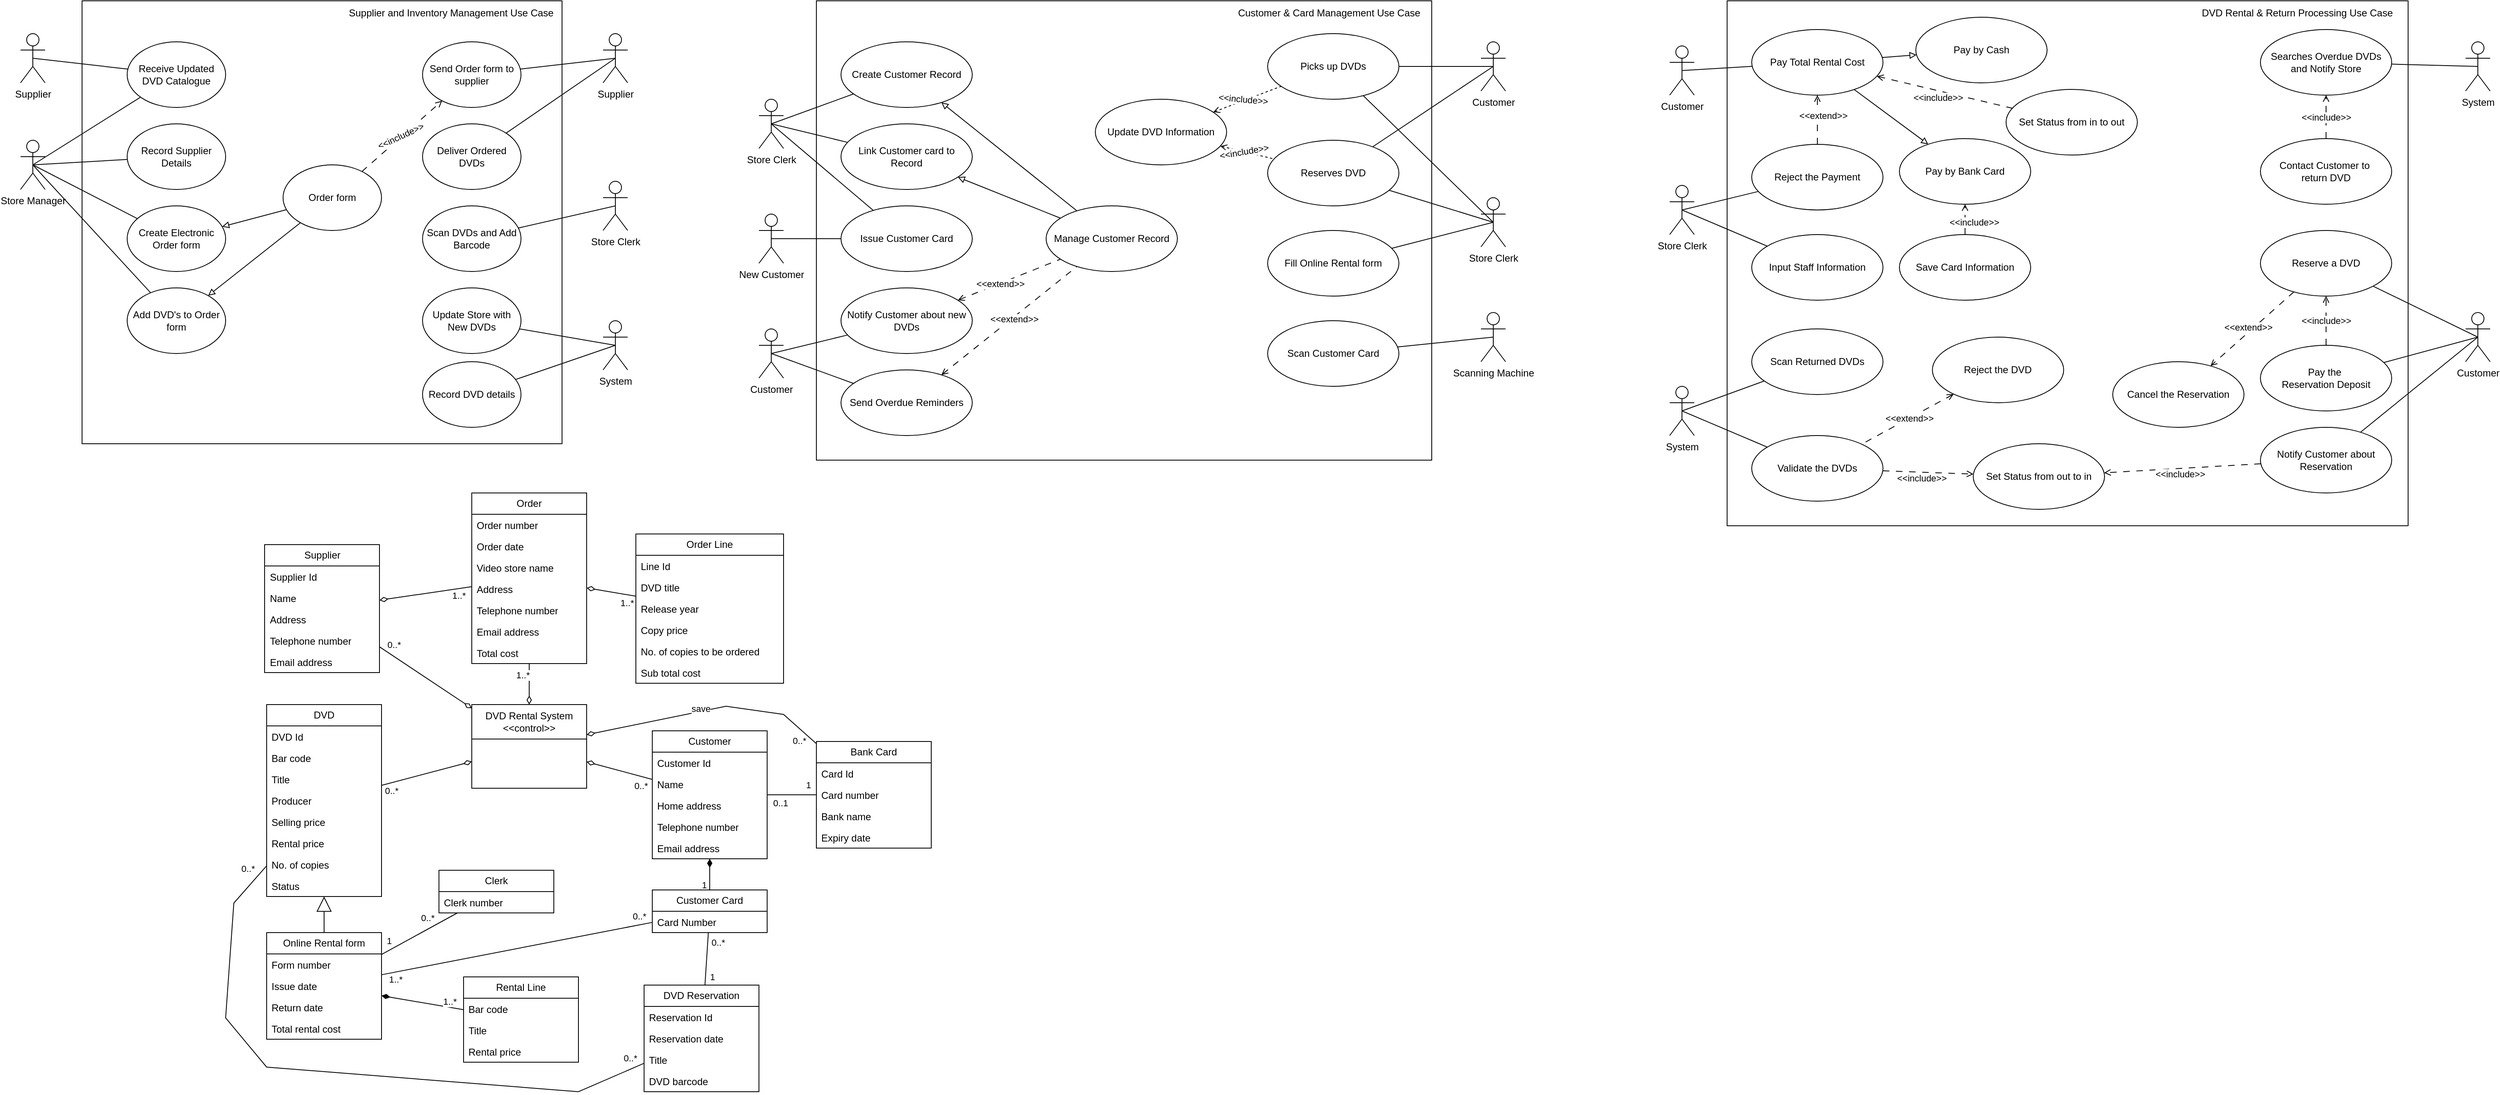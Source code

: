 <mxfile version="25.0.1">
  <diagram name="Page-1" id="XQsmePTDNXDBbqG5IMZo">
    <mxGraphModel dx="1500" dy="773" grid="1" gridSize="10" guides="1" tooltips="1" connect="1" arrows="1" fold="1" page="1" pageScale="1" pageWidth="850" pageHeight="1100" math="0" shadow="0">
      <root>
        <mxCell id="0" />
        <mxCell id="1" parent="0" />
        <mxCell id="57C1oMlFW1mBFjw35J5s-103" value="" style="rounded=0;whiteSpace=wrap;html=1;" parent="1" vertex="1">
          <mxGeometry x="2150" y="40" width="830" height="640" as="geometry" />
        </mxCell>
        <mxCell id="57C1oMlFW1mBFjw35J5s-3" value="" style="rounded=0;whiteSpace=wrap;html=1;" parent="1" vertex="1">
          <mxGeometry x="145" y="40" width="585" height="540" as="geometry" />
        </mxCell>
        <mxCell id="57C1oMlFW1mBFjw35J5s-4" value="&lt;span data-lucid-content=&quot;{&amp;quot;t&amp;quot;:&amp;quot;Receive Updated DVD Catalogue&amp;quot;,&amp;quot;m&amp;quot;:[]}&quot; data-lucid-type=&quot;application/vnd.lucid.text&quot;&gt;Receive Updated DVD Catalogue&lt;/span&gt;" style="ellipse;whiteSpace=wrap;html=1;" parent="1" vertex="1">
          <mxGeometry x="200" y="90" width="120" height="80" as="geometry" />
        </mxCell>
        <mxCell id="57C1oMlFW1mBFjw35J5s-7" style="rounded=0;orthogonalLoop=1;jettySize=auto;html=1;exitX=0.5;exitY=0.5;exitDx=0;exitDy=0;exitPerimeter=0;strokeColor=default;endArrow=none;endFill=0;" parent="1" source="57C1oMlFW1mBFjw35J5s-5" target="57C1oMlFW1mBFjw35J5s-4" edge="1">
          <mxGeometry relative="1" as="geometry" />
        </mxCell>
        <mxCell id="57C1oMlFW1mBFjw35J5s-5" value="Supplier" style="shape=umlActor;verticalLabelPosition=bottom;verticalAlign=top;html=1;outlineConnect=0;" parent="1" vertex="1">
          <mxGeometry x="70" y="80" width="30" height="60" as="geometry" />
        </mxCell>
        <UserObject label="&lt;span data-lucid-content=&quot;{&amp;quot;t&amp;quot;:&amp;quot;Record Supplier Details&amp;quot;,&amp;quot;m&amp;quot;:[]}&quot; data-lucid-type=&quot;application/vnd.lucid.text&quot;&gt;&lt;span&gt;Record Supplier Details&lt;/span&gt;&lt;/span&gt;" id="57C1oMlFW1mBFjw35J5s-9">
          <mxCell style="ellipse;whiteSpace=wrap;html=1;" parent="1" vertex="1">
            <mxGeometry x="200" y="190" width="120" height="80" as="geometry" />
          </mxCell>
        </UserObject>
        <UserObject label="&lt;span data-lucid-content=&quot;{&amp;quot;t&amp;quot;:&amp;quot;Create Electronic Order form&amp;quot;,&amp;quot;m&amp;quot;:[]}&quot; data-lucid-type=&quot;application/vnd.lucid.text&quot;&gt;Create Electronic Order form&lt;/span&gt;" id="57C1oMlFW1mBFjw35J5s-10">
          <mxCell style="ellipse;whiteSpace=wrap;html=1;" parent="1" vertex="1">
            <mxGeometry x="200" y="290" width="120" height="80" as="geometry" />
          </mxCell>
        </UserObject>
        <UserObject label="&lt;span data-lucid-content=&quot;{&amp;quot;t&amp;quot;:&amp;quot;Add DVD&#39;s to Order form&amp;quot;,&amp;quot;m&amp;quot;:[]}&quot; data-lucid-type=&quot;application/vnd.lucid.text&quot;&gt;Add DVD&#39;s to Order form&lt;/span&gt;" id="57C1oMlFW1mBFjw35J5s-11">
          <mxCell style="ellipse;whiteSpace=wrap;html=1;" parent="1" vertex="1">
            <mxGeometry x="200" y="390" width="120" height="80" as="geometry" />
          </mxCell>
        </UserObject>
        <mxCell id="57C1oMlFW1mBFjw35J5s-18" style="rounded=0;orthogonalLoop=1;jettySize=auto;html=1;endArrow=block;endFill=0;" parent="1" source="57C1oMlFW1mBFjw35J5s-12" target="57C1oMlFW1mBFjw35J5s-10" edge="1">
          <mxGeometry relative="1" as="geometry" />
        </mxCell>
        <UserObject label="&lt;span data-lucid-content=&quot;{&amp;quot;t&amp;quot;:&amp;quot;Order form&amp;quot;,&amp;quot;m&amp;quot;:[]}&quot; data-lucid-type=&quot;application/vnd.lucid.text&quot;&gt;Order form&lt;/span&gt;" id="57C1oMlFW1mBFjw35J5s-12">
          <mxCell style="ellipse;whiteSpace=wrap;html=1;" parent="1" vertex="1">
            <mxGeometry x="390" y="240" width="120" height="80" as="geometry" />
          </mxCell>
        </UserObject>
        <UserObject label="&lt;span data-lucid-content=&quot;{&amp;quot;t&amp;quot;:&amp;quot;Send Order form to supplier&amp;quot;,&amp;quot;m&amp;quot;:[]}&quot; data-lucid-type=&quot;application/vnd.lucid.text&quot;&gt;Send Order form to supplier&lt;/span&gt;" id="57C1oMlFW1mBFjw35J5s-13">
          <mxCell style="ellipse;whiteSpace=wrap;html=1;" parent="1" vertex="1">
            <mxGeometry x="560" y="90" width="120" height="80" as="geometry" />
          </mxCell>
        </UserObject>
        <UserObject label="&lt;span data-lucid-content=&quot;{&amp;quot;t&amp;quot;:&amp;quot;Deliver Ordered DVDs&amp;quot;,&amp;quot;m&amp;quot;:[]}&quot; data-lucid-type=&quot;application/vnd.lucid.text&quot;&gt;Deliver Ordered DVDs&lt;/span&gt;" id="57C1oMlFW1mBFjw35J5s-14">
          <mxCell style="ellipse;whiteSpace=wrap;html=1;" parent="1" vertex="1">
            <mxGeometry x="560" y="190" width="120" height="80" as="geometry" />
          </mxCell>
        </UserObject>
        <UserObject label="&lt;span data-lucid-content=&quot;{&amp;quot;t&amp;quot;:&amp;quot;Scan DVDs and Add Barcode&amp;quot;,&amp;quot;m&amp;quot;:[]}&quot; data-lucid-type=&quot;application/vnd.lucid.text&quot;&gt;Scan DVDs and Add Barcode&lt;/span&gt;" id="57C1oMlFW1mBFjw35J5s-15">
          <mxCell style="ellipse;whiteSpace=wrap;html=1;" parent="1" vertex="1">
            <mxGeometry x="560" y="290" width="120" height="80" as="geometry" />
          </mxCell>
        </UserObject>
        <UserObject label="&lt;span data-lucid-content=&quot;{&amp;quot;t&amp;quot;:&amp;quot;Update Store with New DVDs&amp;quot;,&amp;quot;m&amp;quot;:[]}&quot; data-lucid-type=&quot;application/vnd.lucid.text&quot;&gt;Update Store with New DVDs&lt;/span&gt;" id="57C1oMlFW1mBFjw35J5s-16">
          <mxCell style="ellipse;whiteSpace=wrap;html=1;" parent="1" vertex="1">
            <mxGeometry x="560" y="390" width="120" height="80" as="geometry" />
          </mxCell>
        </UserObject>
        <UserObject label="&lt;span data-lucid-content=&quot;{&amp;quot;t&amp;quot;:&amp;quot;Record DVD details&amp;quot;,&amp;quot;m&amp;quot;:[]}&quot; data-lucid-type=&quot;application/vnd.lucid.text&quot;&gt;Record DVD details&lt;/span&gt;" id="57C1oMlFW1mBFjw35J5s-17">
          <mxCell style="ellipse;whiteSpace=wrap;html=1;" parent="1" vertex="1">
            <mxGeometry x="560" y="480" width="120" height="80" as="geometry" />
          </mxCell>
        </UserObject>
        <mxCell id="57C1oMlFW1mBFjw35J5s-19" style="rounded=0;orthogonalLoop=1;jettySize=auto;html=1;endArrow=block;endFill=0;" parent="1" source="57C1oMlFW1mBFjw35J5s-12" target="57C1oMlFW1mBFjw35J5s-11" edge="1">
          <mxGeometry relative="1" as="geometry">
            <mxPoint x="404" y="305" as="sourcePoint" />
            <mxPoint x="326" y="325" as="targetPoint" />
          </mxGeometry>
        </mxCell>
        <mxCell id="57C1oMlFW1mBFjw35J5s-20" style="rounded=0;orthogonalLoop=1;jettySize=auto;html=1;endArrow=open;endFill=0;dashed=1;dashPattern=8 8;" parent="1" source="57C1oMlFW1mBFjw35J5s-12" target="57C1oMlFW1mBFjw35J5s-13" edge="1">
          <mxGeometry relative="1" as="geometry">
            <mxPoint x="404" y="305" as="sourcePoint" />
            <mxPoint x="326" y="325" as="targetPoint" />
          </mxGeometry>
        </mxCell>
        <mxCell id="57C1oMlFW1mBFjw35J5s-113" value="&amp;lt;&amp;lt;include&amp;gt;&amp;gt;" style="edgeLabel;html=1;align=center;verticalAlign=middle;resizable=0;points=[];rotation=-25;" parent="57C1oMlFW1mBFjw35J5s-20" vertex="1" connectable="0">
          <mxGeometry x="-0.052" y="1" relative="1" as="geometry">
            <mxPoint x="1" y="-2" as="offset" />
          </mxGeometry>
        </mxCell>
        <mxCell id="57C1oMlFW1mBFjw35J5s-21" value="Store Manager" style="shape=umlActor;verticalLabelPosition=bottom;verticalAlign=top;html=1;outlineConnect=0;" parent="1" vertex="1">
          <mxGeometry x="70" y="210" width="30" height="60" as="geometry" />
        </mxCell>
        <mxCell id="57C1oMlFW1mBFjw35J5s-22" style="rounded=0;orthogonalLoop=1;jettySize=auto;html=1;strokeColor=default;endArrow=none;endFill=0;exitX=0.5;exitY=0.5;exitDx=0;exitDy=0;exitPerimeter=0;" parent="1" source="57C1oMlFW1mBFjw35J5s-21" target="57C1oMlFW1mBFjw35J5s-4" edge="1">
          <mxGeometry relative="1" as="geometry">
            <mxPoint x="95" y="120" as="sourcePoint" />
            <mxPoint x="211" y="133" as="targetPoint" />
          </mxGeometry>
        </mxCell>
        <mxCell id="57C1oMlFW1mBFjw35J5s-23" style="rounded=0;orthogonalLoop=1;jettySize=auto;html=1;strokeColor=default;endArrow=none;endFill=0;exitX=0.5;exitY=0.5;exitDx=0;exitDy=0;exitPerimeter=0;" parent="1" source="57C1oMlFW1mBFjw35J5s-21" target="57C1oMlFW1mBFjw35J5s-9" edge="1">
          <mxGeometry relative="1" as="geometry">
            <mxPoint x="110" y="241" as="sourcePoint" />
            <mxPoint x="226" y="167" as="targetPoint" />
          </mxGeometry>
        </mxCell>
        <mxCell id="57C1oMlFW1mBFjw35J5s-24" style="rounded=0;orthogonalLoop=1;jettySize=auto;html=1;strokeColor=default;endArrow=none;endFill=0;exitX=0.5;exitY=0.5;exitDx=0;exitDy=0;exitPerimeter=0;" parent="1" source="57C1oMlFW1mBFjw35J5s-21" target="57C1oMlFW1mBFjw35J5s-10" edge="1">
          <mxGeometry relative="1" as="geometry">
            <mxPoint x="95" y="250" as="sourcePoint" />
            <mxPoint x="210" y="243" as="targetPoint" />
          </mxGeometry>
        </mxCell>
        <mxCell id="57C1oMlFW1mBFjw35J5s-25" style="rounded=0;orthogonalLoop=1;jettySize=auto;html=1;strokeColor=default;endArrow=none;endFill=0;exitX=0.5;exitY=0.5;exitDx=0;exitDy=0;exitPerimeter=0;" parent="1" source="57C1oMlFW1mBFjw35J5s-21" target="57C1oMlFW1mBFjw35J5s-11" edge="1">
          <mxGeometry relative="1" as="geometry">
            <mxPoint x="105" y="260" as="sourcePoint" />
            <mxPoint x="221" y="316" as="targetPoint" />
          </mxGeometry>
        </mxCell>
        <mxCell id="57C1oMlFW1mBFjw35J5s-26" value="Supplier" style="shape=umlActor;verticalLabelPosition=bottom;verticalAlign=top;html=1;outlineConnect=0;" parent="1" vertex="1">
          <mxGeometry x="780" y="80" width="30" height="60" as="geometry" />
        </mxCell>
        <mxCell id="57C1oMlFW1mBFjw35J5s-27" style="rounded=0;orthogonalLoop=1;jettySize=auto;html=1;strokeColor=default;endArrow=none;endFill=0;entryX=0.5;entryY=0.5;entryDx=0;entryDy=0;entryPerimeter=0;" parent="1" source="57C1oMlFW1mBFjw35J5s-13" target="57C1oMlFW1mBFjw35J5s-26" edge="1">
          <mxGeometry relative="1" as="geometry">
            <mxPoint x="95" y="120" as="sourcePoint" />
            <mxPoint x="211" y="133" as="targetPoint" />
          </mxGeometry>
        </mxCell>
        <mxCell id="57C1oMlFW1mBFjw35J5s-28" style="rounded=0;orthogonalLoop=1;jettySize=auto;html=1;strokeColor=default;endArrow=none;endFill=0;entryX=0.5;entryY=0.5;entryDx=0;entryDy=0;entryPerimeter=0;" parent="1" source="57C1oMlFW1mBFjw35J5s-14" target="57C1oMlFW1mBFjw35J5s-26" edge="1">
          <mxGeometry relative="1" as="geometry">
            <mxPoint x="689" y="132" as="sourcePoint" />
            <mxPoint x="775" y="120" as="targetPoint" />
          </mxGeometry>
        </mxCell>
        <mxCell id="57C1oMlFW1mBFjw35J5s-29" value="Store Clerk" style="shape=umlActor;verticalLabelPosition=bottom;verticalAlign=top;html=1;outlineConnect=0;" parent="1" vertex="1">
          <mxGeometry x="780" y="260" width="30" height="60" as="geometry" />
        </mxCell>
        <mxCell id="57C1oMlFW1mBFjw35J5s-30" style="rounded=0;orthogonalLoop=1;jettySize=auto;html=1;strokeColor=default;endArrow=none;endFill=0;entryX=0.5;entryY=0.5;entryDx=0;entryDy=0;entryPerimeter=0;" parent="1" source="57C1oMlFW1mBFjw35J5s-15" target="57C1oMlFW1mBFjw35J5s-29" edge="1">
          <mxGeometry relative="1" as="geometry">
            <mxPoint x="673" y="212" as="sourcePoint" />
            <mxPoint x="815" y="120" as="targetPoint" />
          </mxGeometry>
        </mxCell>
        <mxCell id="57C1oMlFW1mBFjw35J5s-31" value="System" style="shape=umlActor;verticalLabelPosition=bottom;verticalAlign=top;html=1;outlineConnect=0;" parent="1" vertex="1">
          <mxGeometry x="780" y="430" width="30" height="60" as="geometry" />
        </mxCell>
        <mxCell id="57C1oMlFW1mBFjw35J5s-32" style="rounded=0;orthogonalLoop=1;jettySize=auto;html=1;strokeColor=default;endArrow=none;endFill=0;entryX=0.5;entryY=0.5;entryDx=0;entryDy=0;entryPerimeter=0;" parent="1" source="57C1oMlFW1mBFjw35J5s-16" target="57C1oMlFW1mBFjw35J5s-31" edge="1">
          <mxGeometry relative="1" as="geometry">
            <mxPoint x="687" y="327" as="sourcePoint" />
            <mxPoint x="805" y="300" as="targetPoint" />
          </mxGeometry>
        </mxCell>
        <mxCell id="57C1oMlFW1mBFjw35J5s-33" style="rounded=0;orthogonalLoop=1;jettySize=auto;html=1;strokeColor=default;endArrow=none;endFill=0;entryX=0.5;entryY=0.5;entryDx=0;entryDy=0;entryPerimeter=0;" parent="1" source="57C1oMlFW1mBFjw35J5s-17" target="57C1oMlFW1mBFjw35J5s-31" edge="1">
          <mxGeometry relative="1" as="geometry">
            <mxPoint x="688" y="450" as="sourcePoint" />
            <mxPoint x="805" y="470" as="targetPoint" />
          </mxGeometry>
        </mxCell>
        <mxCell id="57C1oMlFW1mBFjw35J5s-34" value="&lt;span data-lucid-content=&quot;{&amp;quot;t&amp;quot;:&amp;quot;Supplier and Inventory Management Use Case&amp;quot;,&amp;quot;m&amp;quot;:[{&amp;quot;s&amp;quot;:0,&amp;quot;n&amp;quot;:&amp;quot;a&amp;quot;,&amp;quot;v&amp;quot;:&amp;quot;right&amp;quot;},{&amp;quot;s&amp;quot;:0,&amp;quot;n&amp;quot;:&amp;quot;c&amp;quot;,&amp;quot;v&amp;quot;:&amp;quot;#000000&amp;quot;,&amp;quot;e&amp;quot;:42},{&amp;quot;s&amp;quot;:0,&amp;quot;n&amp;quot;:&amp;quot;fsp&amp;quot;,&amp;quot;v&amp;quot;:&amp;quot;ss_presetShapeStyle1_textStyle&amp;quot;,&amp;quot;e&amp;quot;:42},{&amp;quot;s&amp;quot;:0,&amp;quot;n&amp;quot;:&amp;quot;s&amp;quot;,&amp;quot;v&amp;quot;:22.444,&amp;quot;e&amp;quot;:42}]}&quot; data-lucid-type=&quot;application/vnd.lucid.text&quot;&gt;&lt;span&gt;Supplier and Inventory Management Use Case&lt;/span&gt;&lt;/span&gt;" style="text;html=1;align=center;verticalAlign=middle;whiteSpace=wrap;rounded=0;fontSize=12;" parent="1" vertex="1">
          <mxGeometry x="460" y="40" width="270" height="30" as="geometry" />
        </mxCell>
        <mxCell id="57C1oMlFW1mBFjw35J5s-35" value="" style="rounded=0;whiteSpace=wrap;html=1;" parent="1" vertex="1">
          <mxGeometry x="1040" y="40" width="750" height="560" as="geometry" />
        </mxCell>
        <mxCell id="57C1oMlFW1mBFjw35J5s-36" value="Customer &amp;amp; Card Management Use Case" style="text;html=1;align=center;verticalAlign=middle;whiteSpace=wrap;rounded=0;fontSize=12;" parent="1" vertex="1">
          <mxGeometry x="1530" y="40" width="270" height="30" as="geometry" />
        </mxCell>
        <mxCell id="57C1oMlFW1mBFjw35J5s-37" value="Store Clerk" style="shape=umlActor;verticalLabelPosition=bottom;verticalAlign=top;html=1;outlineConnect=0;" parent="1" vertex="1">
          <mxGeometry x="970" y="160" width="30" height="60" as="geometry" />
        </mxCell>
        <mxCell id="57C1oMlFW1mBFjw35J5s-38" style="rounded=0;orthogonalLoop=1;jettySize=auto;html=1;strokeColor=default;endArrow=none;endFill=0;entryX=0.5;entryY=0.5;entryDx=0;entryDy=0;entryPerimeter=0;" parent="1" source="57C1oMlFW1mBFjw35J5s-39" target="57C1oMlFW1mBFjw35J5s-37" edge="1">
          <mxGeometry relative="1" as="geometry">
            <mxPoint x="970" y="210" as="sourcePoint" />
            <mxPoint x="805" y="120" as="targetPoint" />
          </mxGeometry>
        </mxCell>
        <UserObject label="&lt;span data-lucid-content=&quot;{&amp;quot;t&amp;quot;:&amp;quot;Create Customer Record&amp;quot;,&amp;quot;m&amp;quot;:[]}&quot; data-lucid-type=&quot;application/vnd.lucid.text&quot;&gt;Create Customer Record&lt;/span&gt;" id="57C1oMlFW1mBFjw35J5s-39">
          <mxCell style="ellipse;whiteSpace=wrap;html=1;" parent="1" vertex="1">
            <mxGeometry x="1070" y="90" width="160" height="80" as="geometry" />
          </mxCell>
        </UserObject>
        <UserObject label="&lt;span data-lucid-content=&quot;{&amp;quot;t&amp;quot;:&amp;quot;Link Customer card to Record&amp;quot;,&amp;quot;m&amp;quot;:[]}&quot; data-lucid-type=&quot;application/vnd.lucid.text&quot;&gt;Link Customer card to Record&lt;/span&gt;" id="57C1oMlFW1mBFjw35J5s-40">
          <mxCell style="ellipse;whiteSpace=wrap;html=1;" parent="1" vertex="1">
            <mxGeometry x="1070" y="190" width="160" height="80" as="geometry" />
          </mxCell>
        </UserObject>
        <UserObject label="&lt;span data-lucid-content=&quot;{&amp;quot;t&amp;quot;:&amp;quot;Issue Customer Card&amp;quot;,&amp;quot;m&amp;quot;:[]}&quot; data-lucid-type=&quot;application/vnd.lucid.text&quot;&gt;Issue Customer Card&lt;/span&gt;" id="57C1oMlFW1mBFjw35J5s-41">
          <mxCell style="ellipse;whiteSpace=wrap;html=1;" parent="1" vertex="1">
            <mxGeometry x="1070" y="290" width="160" height="80" as="geometry" />
          </mxCell>
        </UserObject>
        <UserObject label="&lt;span data-lucid-content=&quot;{&amp;quot;t&amp;quot;:&amp;quot;Notify Customer about new DVDs&amp;quot;,&amp;quot;m&amp;quot;:[]}&quot; data-lucid-type=&quot;application/vnd.lucid.text&quot;&gt;Notify Customer about new DVDs&lt;/span&gt;" id="57C1oMlFW1mBFjw35J5s-42">
          <mxCell style="ellipse;whiteSpace=wrap;html=1;" parent="1" vertex="1">
            <mxGeometry x="1070" y="390" width="160" height="80" as="geometry" />
          </mxCell>
        </UserObject>
        <UserObject label="&lt;span data-lucid-content=&quot;{&amp;quot;t&amp;quot;:&amp;quot;Send Overdue Reminders&amp;quot;,&amp;quot;m&amp;quot;:[]}&quot; data-lucid-type=&quot;application/vnd.lucid.text&quot;&gt;Send Overdue Reminders&lt;/span&gt;" id="57C1oMlFW1mBFjw35J5s-43">
          <mxCell style="ellipse;whiteSpace=wrap;html=1;" parent="1" vertex="1">
            <mxGeometry x="1070" y="490" width="160" height="80" as="geometry" />
          </mxCell>
        </UserObject>
        <UserObject label="&lt;span data-lucid-content=&quot;{&amp;quot;t&amp;quot;:&amp;quot;Manage Customer Record&amp;quot;,&amp;quot;m&amp;quot;:[]}&quot; data-lucid-type=&quot;application/vnd.lucid.text&quot;&gt;Manage Customer Record&lt;/span&gt;" id="57C1oMlFW1mBFjw35J5s-44">
          <mxCell style="ellipse;whiteSpace=wrap;html=1;" parent="1" vertex="1">
            <mxGeometry x="1320" y="290" width="160" height="80" as="geometry" />
          </mxCell>
        </UserObject>
        <UserObject label="&lt;span data-lucid-content=&quot;{&amp;quot;t&amp;quot;:&amp;quot;DVD Information&amp;quot;,&amp;quot;m&amp;quot;:[]}&quot; data-lucid-type=&quot;application/vnd.lucid.text&quot;&gt;Update DVD Information&lt;/span&gt;" id="57C1oMlFW1mBFjw35J5s-45">
          <mxCell style="ellipse;whiteSpace=wrap;html=1;" parent="1" vertex="1">
            <mxGeometry x="1380" y="160" width="160" height="80" as="geometry" />
          </mxCell>
        </UserObject>
        <UserObject label="&lt;span data-lucid-content=&quot;{&amp;quot;t&amp;quot;:&amp;quot;Picks up DVDs&amp;quot;,&amp;quot;m&amp;quot;:[]}&quot; data-lucid-type=&quot;application/vnd.lucid.text&quot;&gt;Picks up DVDs&lt;/span&gt;" id="57C1oMlFW1mBFjw35J5s-46">
          <mxCell style="ellipse;whiteSpace=wrap;html=1;" parent="1" vertex="1">
            <mxGeometry x="1590" y="80" width="160" height="80" as="geometry" />
          </mxCell>
        </UserObject>
        <UserObject label="&lt;span data-lucid-content=&quot;{&amp;quot;t&amp;quot;:&amp;quot;Picks up DVDs&amp;quot;,&amp;quot;m&amp;quot;:[]}&quot; data-lucid-type=&quot;application/vnd.lucid.text&quot;&gt;Reserves DVD&lt;/span&gt;" id="57C1oMlFW1mBFjw35J5s-47">
          <mxCell style="ellipse;whiteSpace=wrap;html=1;" parent="1" vertex="1">
            <mxGeometry x="1590" y="210" width="160" height="80" as="geometry" />
          </mxCell>
        </UserObject>
        <mxCell id="57C1oMlFW1mBFjw35J5s-48" style="rounded=0;orthogonalLoop=1;jettySize=auto;html=1;strokeColor=default;endArrow=none;endFill=0;dashed=1;startArrow=open;startFill=0;" parent="1" source="57C1oMlFW1mBFjw35J5s-45" target="57C1oMlFW1mBFjw35J5s-46" edge="1">
          <mxGeometry relative="1" as="geometry">
            <mxPoint x="1082" y="131" as="sourcePoint" />
            <mxPoint x="995" y="120" as="targetPoint" />
          </mxGeometry>
        </mxCell>
        <mxCell id="57C1oMlFW1mBFjw35J5s-49" value="&amp;lt;&amp;lt;include&amp;gt;&amp;gt;" style="edgeLabel;html=1;align=center;verticalAlign=middle;resizable=0;points=[];rotation=5;" parent="57C1oMlFW1mBFjw35J5s-48" vertex="1" connectable="0">
          <mxGeometry x="0.475" y="-1" relative="1" as="geometry">
            <mxPoint x="-25" y="6" as="offset" />
          </mxGeometry>
        </mxCell>
        <mxCell id="57C1oMlFW1mBFjw35J5s-51" style="rounded=0;orthogonalLoop=1;jettySize=auto;html=1;strokeColor=default;endArrow=none;endFill=0;dashed=1;startArrow=open;startFill=0;" parent="1" source="57C1oMlFW1mBFjw35J5s-45" target="57C1oMlFW1mBFjw35J5s-47" edge="1">
          <mxGeometry relative="1" as="geometry">
            <mxPoint x="1534" y="186" as="sourcePoint" />
            <mxPoint x="1616" y="154" as="targetPoint" />
          </mxGeometry>
        </mxCell>
        <mxCell id="57C1oMlFW1mBFjw35J5s-52" value="&amp;lt;&amp;lt;include&amp;gt;&amp;gt;" style="edgeLabel;html=1;align=center;verticalAlign=middle;resizable=0;points=[];rotation=-10;" parent="57C1oMlFW1mBFjw35J5s-51" vertex="1" connectable="0">
          <mxGeometry x="0.475" y="-1" relative="1" as="geometry">
            <mxPoint x="-20" y="-6" as="offset" />
          </mxGeometry>
        </mxCell>
        <mxCell id="57C1oMlFW1mBFjw35J5s-53" style="rounded=0;orthogonalLoop=1;jettySize=auto;html=1;strokeColor=default;endArrow=block;endFill=0;strokeWidth=1;" parent="1" source="57C1oMlFW1mBFjw35J5s-44" target="57C1oMlFW1mBFjw35J5s-39" edge="1">
          <mxGeometry relative="1" as="geometry">
            <mxPoint x="1082" y="131" as="sourcePoint" />
            <mxPoint x="995" y="120" as="targetPoint" />
          </mxGeometry>
        </mxCell>
        <mxCell id="57C1oMlFW1mBFjw35J5s-54" style="rounded=0;orthogonalLoop=1;jettySize=auto;html=1;strokeColor=default;endArrow=block;endFill=0;" parent="1" source="57C1oMlFW1mBFjw35J5s-44" target="57C1oMlFW1mBFjw35J5s-40" edge="1">
          <mxGeometry relative="1" as="geometry">
            <mxPoint x="1368" y="306" as="sourcePoint" />
            <mxPoint x="1202" y="174" as="targetPoint" />
          </mxGeometry>
        </mxCell>
        <mxCell id="57C1oMlFW1mBFjw35J5s-55" style="rounded=0;orthogonalLoop=1;jettySize=auto;html=1;strokeColor=default;endArrow=none;endFill=0;dashed=1;dashPattern=8 8;startArrow=open;startFill=0;" parent="1" source="57C1oMlFW1mBFjw35J5s-42" target="57C1oMlFW1mBFjw35J5s-44" edge="1">
          <mxGeometry relative="1" as="geometry">
            <mxPoint x="1348" y="315" as="sourcePoint" />
            <mxPoint x="1222" y="265" as="targetPoint" />
          </mxGeometry>
        </mxCell>
        <mxCell id="57C1oMlFW1mBFjw35J5s-57" value="&amp;lt;&amp;lt;extend&amp;gt;&amp;gt;" style="edgeLabel;html=1;align=center;verticalAlign=middle;resizable=0;points=[];" parent="57C1oMlFW1mBFjw35J5s-55" vertex="1" connectable="0">
          <mxGeometry x="-0.144" y="-3" relative="1" as="geometry">
            <mxPoint x="-3" y="-2" as="offset" />
          </mxGeometry>
        </mxCell>
        <mxCell id="57C1oMlFW1mBFjw35J5s-56" style="rounded=0;orthogonalLoop=1;jettySize=auto;html=1;strokeColor=default;endArrow=none;endFill=0;dashed=1;dashPattern=8 8;startArrow=open;startFill=0;" parent="1" source="57C1oMlFW1mBFjw35J5s-43" target="57C1oMlFW1mBFjw35J5s-44" edge="1">
          <mxGeometry relative="1" as="geometry">
            <mxPoint x="1222" y="415" as="sourcePoint" />
            <mxPoint x="1347" y="365" as="targetPoint" />
          </mxGeometry>
        </mxCell>
        <mxCell id="57C1oMlFW1mBFjw35J5s-58" value="&amp;lt;&amp;lt;extend&amp;gt;&amp;gt;" style="edgeLabel;html=1;align=center;verticalAlign=middle;resizable=0;points=[];" parent="57C1oMlFW1mBFjw35J5s-56" vertex="1" connectable="0">
          <mxGeometry x="-0.001" y="-3" relative="1" as="geometry">
            <mxPoint x="4" y="-5" as="offset" />
          </mxGeometry>
        </mxCell>
        <mxCell id="57C1oMlFW1mBFjw35J5s-59" value="New Customer" style="shape=umlActor;verticalLabelPosition=bottom;verticalAlign=top;html=1;outlineConnect=0;" parent="1" vertex="1">
          <mxGeometry x="970" y="300" width="30" height="60" as="geometry" />
        </mxCell>
        <mxCell id="57C1oMlFW1mBFjw35J5s-60" style="rounded=0;orthogonalLoop=1;jettySize=auto;html=1;strokeColor=default;endArrow=none;endFill=0;entryX=0.5;entryY=0.5;entryDx=0;entryDy=0;entryPerimeter=0;" parent="1" source="57C1oMlFW1mBFjw35J5s-40" target="57C1oMlFW1mBFjw35J5s-37" edge="1">
          <mxGeometry relative="1" as="geometry">
            <mxPoint x="1082" y="131" as="sourcePoint" />
            <mxPoint x="995" y="120" as="targetPoint" />
          </mxGeometry>
        </mxCell>
        <mxCell id="57C1oMlFW1mBFjw35J5s-61" style="rounded=0;orthogonalLoop=1;jettySize=auto;html=1;strokeColor=default;endArrow=none;endFill=0;entryX=0.5;entryY=0.5;entryDx=0;entryDy=0;entryPerimeter=0;" parent="1" source="57C1oMlFW1mBFjw35J5s-41" target="57C1oMlFW1mBFjw35J5s-37" edge="1">
          <mxGeometry relative="1" as="geometry">
            <mxPoint x="1114" y="207" as="sourcePoint" />
            <mxPoint x="1005" y="130" as="targetPoint" />
          </mxGeometry>
        </mxCell>
        <mxCell id="57C1oMlFW1mBFjw35J5s-62" style="rounded=0;orthogonalLoop=1;jettySize=auto;html=1;strokeColor=default;endArrow=none;endFill=0;entryX=0.5;entryY=0.5;entryDx=0;entryDy=0;entryPerimeter=0;" parent="1" source="57C1oMlFW1mBFjw35J5s-41" target="57C1oMlFW1mBFjw35J5s-59" edge="1">
          <mxGeometry relative="1" as="geometry">
            <mxPoint x="1132" y="303" as="sourcePoint" />
            <mxPoint x="995" y="120" as="targetPoint" />
          </mxGeometry>
        </mxCell>
        <mxCell id="57C1oMlFW1mBFjw35J5s-63" value="Customer" style="shape=umlActor;verticalLabelPosition=bottom;verticalAlign=top;html=1;outlineConnect=0;" parent="1" vertex="1">
          <mxGeometry x="970" y="440" width="30" height="60" as="geometry" />
        </mxCell>
        <mxCell id="57C1oMlFW1mBFjw35J5s-65" style="rounded=0;orthogonalLoop=1;jettySize=auto;html=1;strokeColor=default;endArrow=none;endFill=0;entryX=0.5;entryY=0.5;entryDx=0;entryDy=0;entryPerimeter=0;" parent="1" source="57C1oMlFW1mBFjw35J5s-42" target="57C1oMlFW1mBFjw35J5s-63" edge="1">
          <mxGeometry relative="1" as="geometry">
            <mxPoint x="1080" y="340" as="sourcePoint" />
            <mxPoint x="995" y="340" as="targetPoint" />
          </mxGeometry>
        </mxCell>
        <mxCell id="57C1oMlFW1mBFjw35J5s-66" style="rounded=0;orthogonalLoop=1;jettySize=auto;html=1;strokeColor=default;endArrow=none;endFill=0;entryX=0.5;entryY=0.5;entryDx=0;entryDy=0;entryPerimeter=0;" parent="1" source="57C1oMlFW1mBFjw35J5s-43" target="57C1oMlFW1mBFjw35J5s-63" edge="1">
          <mxGeometry relative="1" as="geometry">
            <mxPoint x="1085" y="454" as="sourcePoint" />
            <mxPoint x="995" y="470" as="targetPoint" />
          </mxGeometry>
        </mxCell>
        <mxCell id="57C1oMlFW1mBFjw35J5s-67" value="Customer" style="shape=umlActor;verticalLabelPosition=bottom;verticalAlign=top;html=1;outlineConnect=0;" parent="1" vertex="1">
          <mxGeometry x="1850" y="90" width="30" height="60" as="geometry" />
        </mxCell>
        <mxCell id="57C1oMlFW1mBFjw35J5s-69" value="Store Clerk" style="shape=umlActor;verticalLabelPosition=bottom;verticalAlign=top;html=1;outlineConnect=0;" parent="1" vertex="1">
          <mxGeometry x="1850" y="280" width="30" height="60" as="geometry" />
        </mxCell>
        <mxCell id="57C1oMlFW1mBFjw35J5s-70" style="rounded=0;orthogonalLoop=1;jettySize=auto;html=1;strokeColor=default;endArrow=none;endFill=0;strokeWidth=1;entryX=0.5;entryY=0.5;entryDx=0;entryDy=0;entryPerimeter=0;" parent="1" source="57C1oMlFW1mBFjw35J5s-46" target="57C1oMlFW1mBFjw35J5s-69" edge="1">
          <mxGeometry relative="1" as="geometry">
            <mxPoint x="1368" y="306" as="sourcePoint" />
            <mxPoint x="1202" y="174" as="targetPoint" />
          </mxGeometry>
        </mxCell>
        <mxCell id="57C1oMlFW1mBFjw35J5s-71" style="rounded=0;orthogonalLoop=1;jettySize=auto;html=1;strokeColor=default;endArrow=none;endFill=0;strokeWidth=1;entryX=0.5;entryY=0.5;entryDx=0;entryDy=0;entryPerimeter=0;" parent="1" source="57C1oMlFW1mBFjw35J5s-47" target="57C1oMlFW1mBFjw35J5s-69" edge="1">
          <mxGeometry relative="1" as="geometry">
            <mxPoint x="1730" y="161" as="sourcePoint" />
            <mxPoint x="1875" y="250" as="targetPoint" />
          </mxGeometry>
        </mxCell>
        <mxCell id="57C1oMlFW1mBFjw35J5s-72" style="rounded=0;orthogonalLoop=1;jettySize=auto;html=1;strokeColor=default;endArrow=none;endFill=0;strokeWidth=1;entryX=0.5;entryY=0.5;entryDx=0;entryDy=0;entryPerimeter=0;" parent="1" source="57C1oMlFW1mBFjw35J5s-46" target="57C1oMlFW1mBFjw35J5s-67" edge="1">
          <mxGeometry relative="1" as="geometry">
            <mxPoint x="1760" y="256" as="sourcePoint" />
            <mxPoint x="1875" y="250" as="targetPoint" />
          </mxGeometry>
        </mxCell>
        <mxCell id="57C1oMlFW1mBFjw35J5s-73" style="rounded=0;orthogonalLoop=1;jettySize=auto;html=1;strokeColor=default;endArrow=none;endFill=0;strokeWidth=1;entryX=0.5;entryY=0.5;entryDx=0;entryDy=0;entryPerimeter=0;" parent="1" source="57C1oMlFW1mBFjw35J5s-47" target="57C1oMlFW1mBFjw35J5s-67" edge="1">
          <mxGeometry relative="1" as="geometry">
            <mxPoint x="1758" y="138" as="sourcePoint" />
            <mxPoint x="1875" y="150" as="targetPoint" />
          </mxGeometry>
        </mxCell>
        <UserObject label="&lt;span data-lucid-content=&quot;{&amp;quot;t&amp;quot;:&amp;quot;Picks up DVDs&amp;quot;,&amp;quot;m&amp;quot;:[]}&quot; data-lucid-type=&quot;application/vnd.lucid.text&quot;&gt;Fill Online Rental form&lt;/span&gt;" id="57C1oMlFW1mBFjw35J5s-75">
          <mxCell style="ellipse;whiteSpace=wrap;html=1;" parent="1" vertex="1">
            <mxGeometry x="1590" y="320" width="160" height="80" as="geometry" />
          </mxCell>
        </UserObject>
        <mxCell id="57C1oMlFW1mBFjw35J5s-76" style="rounded=0;orthogonalLoop=1;jettySize=auto;html=1;strokeColor=default;endArrow=none;endFill=0;strokeWidth=1;entryX=0.5;entryY=0.5;entryDx=0;entryDy=0;entryPerimeter=0;" parent="1" source="57C1oMlFW1mBFjw35J5s-75" target="57C1oMlFW1mBFjw35J5s-69" edge="1">
          <mxGeometry relative="1" as="geometry">
            <mxPoint x="1760" y="260" as="sourcePoint" />
            <mxPoint x="1875" y="260" as="targetPoint" />
          </mxGeometry>
        </mxCell>
        <UserObject label="&lt;span data-lucid-content=&quot;{&amp;quot;t&amp;quot;:&amp;quot;Picks up DVDs&amp;quot;,&amp;quot;m&amp;quot;:[]}&quot; data-lucid-type=&quot;application/vnd.lucid.text&quot;&gt;Scan Customer Card&lt;/span&gt;" id="57C1oMlFW1mBFjw35J5s-78">
          <mxCell style="ellipse;whiteSpace=wrap;html=1;" parent="1" vertex="1">
            <mxGeometry x="1590" y="430" width="160" height="80" as="geometry" />
          </mxCell>
        </UserObject>
        <mxCell id="57C1oMlFW1mBFjw35J5s-80" value="Scanning Machine" style="shape=umlActor;verticalLabelPosition=bottom;verticalAlign=top;html=1;outlineConnect=0;" parent="1" vertex="1">
          <mxGeometry x="1850" y="420" width="30" height="60" as="geometry" />
        </mxCell>
        <mxCell id="57C1oMlFW1mBFjw35J5s-81" style="rounded=0;orthogonalLoop=1;jettySize=auto;html=1;strokeColor=default;endArrow=none;endFill=0;strokeWidth=1;entryX=0.5;entryY=0.5;entryDx=0;entryDy=0;entryPerimeter=0;" parent="1" source="57C1oMlFW1mBFjw35J5s-78" target="57C1oMlFW1mBFjw35J5s-80" edge="1">
          <mxGeometry relative="1" as="geometry">
            <mxPoint x="1745" y="367" as="sourcePoint" />
            <mxPoint x="1875" y="320" as="targetPoint" />
          </mxGeometry>
        </mxCell>
        <UserObject label="&lt;span data-lucid-content=&quot;{&amp;quot;t&amp;quot;:&amp;quot;Picks up DVDs&amp;quot;,&amp;quot;m&amp;quot;:[]}&quot; data-lucid-type=&quot;application/vnd.lucid.text&quot;&gt;Pay Total Rental Cost&lt;/span&gt;" id="57C1oMlFW1mBFjw35J5s-83">
          <mxCell style="ellipse;whiteSpace=wrap;html=1;" parent="1" vertex="1">
            <mxGeometry x="2180" y="75" width="160" height="80" as="geometry" />
          </mxCell>
        </UserObject>
        <UserObject label="&lt;span data-lucid-content=&quot;{&amp;quot;t&amp;quot;:&amp;quot;Picks up DVDs&amp;quot;,&amp;quot;m&amp;quot;:[]}&quot; data-lucid-type=&quot;application/vnd.lucid.text&quot;&gt;Pay by Bank Card&lt;/span&gt;" id="57C1oMlFW1mBFjw35J5s-84">
          <mxCell style="ellipse;whiteSpace=wrap;html=1;" parent="1" vertex="1">
            <mxGeometry x="2360" y="208" width="160" height="80" as="geometry" />
          </mxCell>
        </UserObject>
        <UserObject label="Pay by Cash" id="57C1oMlFW1mBFjw35J5s-85">
          <mxCell style="ellipse;whiteSpace=wrap;html=1;" parent="1" vertex="1">
            <mxGeometry x="2380" y="60" width="160" height="80" as="geometry" />
          </mxCell>
        </UserObject>
        <mxCell id="57C1oMlFW1mBFjw35J5s-86" style="rounded=0;orthogonalLoop=1;jettySize=auto;html=1;strokeColor=default;endArrow=none;endFill=0;strokeWidth=1;startArrow=block;startFill=0;" parent="1" source="57C1oMlFW1mBFjw35J5s-84" target="57C1oMlFW1mBFjw35J5s-83" edge="1">
          <mxGeometry relative="1" as="geometry">
            <mxPoint x="2548.21" y="317" as="sourcePoint" />
            <mxPoint x="2360.003" y="191.575" as="targetPoint" />
          </mxGeometry>
        </mxCell>
        <mxCell id="57C1oMlFW1mBFjw35J5s-87" style="rounded=0;orthogonalLoop=1;jettySize=auto;html=1;strokeColor=default;endArrow=none;endFill=0;strokeWidth=1;startArrow=block;startFill=0;" parent="1" source="57C1oMlFW1mBFjw35J5s-85" target="57C1oMlFW1mBFjw35J5s-83" edge="1">
          <mxGeometry relative="1" as="geometry">
            <mxPoint x="2317" y="377" as="sourcePoint" />
            <mxPoint x="2363" y="393" as="targetPoint" />
          </mxGeometry>
        </mxCell>
        <mxCell id="57C1oMlFW1mBFjw35J5s-88" value="Customer" style="shape=umlActor;verticalLabelPosition=bottom;verticalAlign=top;html=1;outlineConnect=0;" parent="1" vertex="1">
          <mxGeometry x="2080" y="95" width="30" height="60" as="geometry" />
        </mxCell>
        <mxCell id="57C1oMlFW1mBFjw35J5s-89" style="rounded=0;orthogonalLoop=1;jettySize=auto;html=1;strokeColor=default;endArrow=none;endFill=0;strokeWidth=1;entryX=0.5;entryY=0.5;entryDx=0;entryDy=0;entryPerimeter=0;" parent="1" source="57C1oMlFW1mBFjw35J5s-83" target="57C1oMlFW1mBFjw35J5s-88" edge="1">
          <mxGeometry relative="1" as="geometry">
            <mxPoint x="2518" y="267" as="sourcePoint" />
            <mxPoint x="2635" y="255" as="targetPoint" />
          </mxGeometry>
        </mxCell>
        <UserObject label="&lt;span data-lucid-content=&quot;{&amp;quot;t&amp;quot;:&amp;quot;Picks up DVDs&amp;quot;,&amp;quot;m&amp;quot;:[]}&quot; data-lucid-type=&quot;application/vnd.lucid.text&quot;&gt;Save Card Information&lt;/span&gt;" id="57C1oMlFW1mBFjw35J5s-90">
          <mxCell style="ellipse;whiteSpace=wrap;html=1;" parent="1" vertex="1">
            <mxGeometry x="2360" y="325" width="160" height="80" as="geometry" />
          </mxCell>
        </UserObject>
        <UserObject label="&lt;span data-lucid-content=&quot;{&amp;quot;t&amp;quot;:&amp;quot;Picks up DVDs&amp;quot;,&amp;quot;m&amp;quot;:[]}&quot; data-lucid-type=&quot;application/vnd.lucid.text&quot;&gt;Reject the Payment&lt;/span&gt;" id="57C1oMlFW1mBFjw35J5s-92">
          <mxCell style="ellipse;whiteSpace=wrap;html=1;" parent="1" vertex="1">
            <mxGeometry x="2180" y="215" width="160" height="80" as="geometry" />
          </mxCell>
        </UserObject>
        <mxCell id="57C1oMlFW1mBFjw35J5s-93" style="rounded=0;orthogonalLoop=1;jettySize=auto;html=1;strokeColor=default;endArrow=open;endFill=0;dashed=1;dashPattern=8 8;" parent="1" source="57C1oMlFW1mBFjw35J5s-92" target="57C1oMlFW1mBFjw35J5s-83" edge="1">
          <mxGeometry relative="1" as="geometry">
            <mxPoint x="1792" y="11" as="sourcePoint" />
            <mxPoint x="1957" y="-121" as="targetPoint" />
          </mxGeometry>
        </mxCell>
        <mxCell id="57C1oMlFW1mBFjw35J5s-94" value="&amp;lt;&amp;lt;extend&amp;gt;&amp;gt;" style="edgeLabel;html=1;align=center;verticalAlign=middle;resizable=0;points=[];" parent="57C1oMlFW1mBFjw35J5s-93" vertex="1" connectable="0">
          <mxGeometry x="-0.001" y="-3" relative="1" as="geometry">
            <mxPoint x="4" y="-5" as="offset" />
          </mxGeometry>
        </mxCell>
        <mxCell id="57C1oMlFW1mBFjw35J5s-96" style="rounded=0;orthogonalLoop=1;jettySize=auto;html=1;strokeColor=default;endArrow=open;endFill=0;dashed=1;dashPattern=8 8;" parent="1" source="57C1oMlFW1mBFjw35J5s-90" target="57C1oMlFW1mBFjw35J5s-84" edge="1">
          <mxGeometry relative="1" as="geometry">
            <mxPoint x="2192.21" y="181" as="sourcePoint" />
            <mxPoint x="2358.21" y="49" as="targetPoint" />
          </mxGeometry>
        </mxCell>
        <mxCell id="57C1oMlFW1mBFjw35J5s-97" value="&amp;lt;&amp;lt;include&amp;gt;&amp;gt;" style="edgeLabel;html=1;align=center;verticalAlign=middle;resizable=0;points=[];" parent="57C1oMlFW1mBFjw35J5s-96" vertex="1" connectable="0">
          <mxGeometry x="-0.001" y="-3" relative="1" as="geometry">
            <mxPoint x="8" y="3" as="offset" />
          </mxGeometry>
        </mxCell>
        <mxCell id="57C1oMlFW1mBFjw35J5s-99" value="Store Clerk" style="shape=umlActor;verticalLabelPosition=bottom;verticalAlign=top;html=1;outlineConnect=0;" parent="1" vertex="1">
          <mxGeometry x="2080" y="265" width="30" height="60" as="geometry" />
        </mxCell>
        <mxCell id="57C1oMlFW1mBFjw35J5s-100" style="rounded=0;orthogonalLoop=1;jettySize=auto;html=1;strokeColor=default;endArrow=none;endFill=0;strokeWidth=1;entryX=0.5;entryY=0.5;entryDx=0;entryDy=0;entryPerimeter=0;" parent="1" source="57C1oMlFW1mBFjw35J5s-92" target="57C1oMlFW1mBFjw35J5s-99" edge="1">
          <mxGeometry relative="1" as="geometry">
            <mxPoint x="2520" y="415" as="sourcePoint" />
            <mxPoint x="2635" y="415" as="targetPoint" />
          </mxGeometry>
        </mxCell>
        <UserObject label="&lt;span data-lucid-content=&quot;{&amp;quot;t&amp;quot;:&amp;quot;Picks up DVDs&amp;quot;,&amp;quot;m&amp;quot;:[]}&quot; data-lucid-type=&quot;application/vnd.lucid.text&quot;&gt;Input Staff Information&lt;/span&gt;" id="57C1oMlFW1mBFjw35J5s-101">
          <mxCell style="ellipse;whiteSpace=wrap;html=1;" parent="1" vertex="1">
            <mxGeometry x="2180" y="325" width="160" height="80" as="geometry" />
          </mxCell>
        </UserObject>
        <mxCell id="57C1oMlFW1mBFjw35J5s-102" style="rounded=0;orthogonalLoop=1;jettySize=auto;html=1;strokeColor=default;endArrow=none;endFill=0;strokeWidth=1;entryX=0.5;entryY=0.5;entryDx=0;entryDy=0;entryPerimeter=0;" parent="1" source="57C1oMlFW1mBFjw35J5s-101" target="57C1oMlFW1mBFjw35J5s-99" edge="1">
          <mxGeometry relative="1" as="geometry">
            <mxPoint x="2518" y="547" as="sourcePoint" />
            <mxPoint x="2635" y="535" as="targetPoint" />
          </mxGeometry>
        </mxCell>
        <mxCell id="57C1oMlFW1mBFjw35J5s-104" value="DVD Rental &amp;amp; Return Processing Use Case" style="text;html=1;align=center;verticalAlign=middle;whiteSpace=wrap;rounded=0;fontSize=12;" parent="1" vertex="1">
          <mxGeometry x="2710" y="40" width="270" height="30" as="geometry" />
        </mxCell>
        <mxCell id="57C1oMlFW1mBFjw35J5s-105" value="System" style="shape=umlActor;verticalLabelPosition=bottom;verticalAlign=top;html=1;outlineConnect=0;" parent="1" vertex="1">
          <mxGeometry x="2080" y="510" width="30" height="60" as="geometry" />
        </mxCell>
        <UserObject label="&lt;span data-lucid-content=&quot;{&amp;quot;t&amp;quot;:&amp;quot;Picks up DVDs&amp;quot;,&amp;quot;m&amp;quot;:[]}&quot; data-lucid-type=&quot;application/vnd.lucid.text&quot;&gt;Scan Returned DVDs&lt;/span&gt;" id="57C1oMlFW1mBFjw35J5s-106">
          <mxCell style="ellipse;whiteSpace=wrap;html=1;" parent="1" vertex="1">
            <mxGeometry x="2180" y="440" width="160" height="80" as="geometry" />
          </mxCell>
        </UserObject>
        <UserObject label="&lt;span data-lucid-content=&quot;{&amp;quot;t&amp;quot;:&amp;quot;Picks up DVDs&amp;quot;,&amp;quot;m&amp;quot;:[]}&quot; data-lucid-type=&quot;application/vnd.lucid.text&quot;&gt;Validate the DVDs&lt;/span&gt;" id="57C1oMlFW1mBFjw35J5s-107">
          <mxCell style="ellipse;whiteSpace=wrap;html=1;" parent="1" vertex="1">
            <mxGeometry x="2180" y="570" width="160" height="80" as="geometry" />
          </mxCell>
        </UserObject>
        <mxCell id="57C1oMlFW1mBFjw35J5s-108" style="rounded=0;orthogonalLoop=1;jettySize=auto;html=1;strokeColor=default;endArrow=none;endFill=0;strokeWidth=1;entryX=0.5;entryY=0.5;entryDx=0;entryDy=0;entryPerimeter=0;" parent="1" source="57C1oMlFW1mBFjw35J5s-106" target="57C1oMlFW1mBFjw35J5s-105" edge="1">
          <mxGeometry relative="1" as="geometry">
            <mxPoint x="2217" y="350" as="sourcePoint" />
            <mxPoint x="2105" y="305" as="targetPoint" />
          </mxGeometry>
        </mxCell>
        <mxCell id="57C1oMlFW1mBFjw35J5s-109" style="rounded=0;orthogonalLoop=1;jettySize=auto;html=1;strokeColor=default;endArrow=none;endFill=0;strokeWidth=1;entryX=0.5;entryY=0.5;entryDx=0;entryDy=0;entryPerimeter=0;" parent="1" source="57C1oMlFW1mBFjw35J5s-107" target="57C1oMlFW1mBFjw35J5s-105" edge="1">
          <mxGeometry relative="1" as="geometry">
            <mxPoint x="2214" y="513" as="sourcePoint" />
            <mxPoint x="2105" y="550" as="targetPoint" />
          </mxGeometry>
        </mxCell>
        <UserObject label="&lt;span data-lucid-content=&quot;{&amp;quot;t&amp;quot;:&amp;quot;Picks up DVDs&amp;quot;,&amp;quot;m&amp;quot;:[]}&quot; data-lucid-type=&quot;application/vnd.lucid.text&quot;&gt;Reject the DVD&lt;/span&gt;" id="57C1oMlFW1mBFjw35J5s-110">
          <mxCell style="ellipse;whiteSpace=wrap;html=1;" parent="1" vertex="1">
            <mxGeometry x="2400.21" y="450" width="160" height="80" as="geometry" />
          </mxCell>
        </UserObject>
        <mxCell id="57C1oMlFW1mBFjw35J5s-111" style="rounded=0;orthogonalLoop=1;jettySize=auto;html=1;strokeColor=default;endArrow=none;endFill=0;strokeWidth=1;startArrow=open;startFill=0;dashed=1;dashPattern=8 8;" parent="1" source="57C1oMlFW1mBFjw35J5s-110" target="57C1oMlFW1mBFjw35J5s-107" edge="1">
          <mxGeometry relative="1" as="geometry">
            <mxPoint x="2208" y="595" as="sourcePoint" />
            <mxPoint x="2095" y="550" as="targetPoint" />
          </mxGeometry>
        </mxCell>
        <mxCell id="57C1oMlFW1mBFjw35J5s-112" value="&amp;lt;&amp;lt;extend&amp;gt;&amp;gt;" style="edgeLabel;html=1;align=center;verticalAlign=middle;resizable=0;points=[];" parent="57C1oMlFW1mBFjw35J5s-111" vertex="1" connectable="0">
          <mxGeometry x="-0.033" relative="1" as="geometry">
            <mxPoint as="offset" />
          </mxGeometry>
        </mxCell>
        <mxCell id="57C1oMlFW1mBFjw35J5s-115" value="System" style="shape=umlActor;verticalLabelPosition=bottom;verticalAlign=top;html=1;outlineConnect=0;" parent="1" vertex="1">
          <mxGeometry x="3050" y="90" width="30" height="60" as="geometry" />
        </mxCell>
        <UserObject label="Searches Overdue DVDs&lt;div&gt;and Notify Store&lt;/div&gt;" id="57C1oMlFW1mBFjw35J5s-116">
          <mxCell style="ellipse;whiteSpace=wrap;html=1;" parent="1" vertex="1">
            <mxGeometry x="2800" y="75" width="160" height="80" as="geometry" />
          </mxCell>
        </UserObject>
        <mxCell id="57C1oMlFW1mBFjw35J5s-117" style="rounded=0;orthogonalLoop=1;jettySize=auto;html=1;strokeColor=default;endArrow=none;endFill=0;strokeWidth=1;entryX=0.5;entryY=0.5;entryDx=0;entryDy=0;entryPerimeter=0;" parent="1" source="57C1oMlFW1mBFjw35J5s-116" target="57C1oMlFW1mBFjw35J5s-115" edge="1">
          <mxGeometry relative="1" as="geometry">
            <mxPoint x="2291" y="130" as="sourcePoint" />
            <mxPoint x="2205" y="135" as="targetPoint" />
          </mxGeometry>
        </mxCell>
        <UserObject label="&lt;span data-lucid-content=&quot;{&amp;quot;t&amp;quot;:&amp;quot;Picks up DVDs&amp;quot;,&amp;quot;m&amp;quot;:[]}&quot; data-lucid-type=&quot;application/vnd.lucid.text&quot;&gt;Contact Customer to&amp;nbsp;&lt;/span&gt;&lt;div&gt;&lt;span data-lucid-content=&quot;{&amp;quot;t&amp;quot;:&amp;quot;Picks up DVDs&amp;quot;,&amp;quot;m&amp;quot;:[]}&quot; data-lucid-type=&quot;application/vnd.lucid.text&quot;&gt;return DVD&lt;/span&gt;&lt;/div&gt;" id="57C1oMlFW1mBFjw35J5s-120">
          <mxCell style="ellipse;whiteSpace=wrap;html=1;" parent="1" vertex="1">
            <mxGeometry x="2800" y="208" width="160" height="80" as="geometry" />
          </mxCell>
        </UserObject>
        <mxCell id="57C1oMlFW1mBFjw35J5s-121" style="rounded=0;orthogonalLoop=1;jettySize=auto;html=1;strokeColor=default;endArrow=open;endFill=0;dashed=1;dashPattern=8 8;" parent="1" source="57C1oMlFW1mBFjw35J5s-120" target="57C1oMlFW1mBFjw35J5s-116" edge="1">
          <mxGeometry relative="1" as="geometry">
            <mxPoint x="2590" y="335" as="sourcePoint" />
            <mxPoint x="2590" y="285" as="targetPoint" />
          </mxGeometry>
        </mxCell>
        <mxCell id="57C1oMlFW1mBFjw35J5s-122" value="&amp;lt;&amp;lt;include&amp;gt;&amp;gt;" style="edgeLabel;html=1;align=center;verticalAlign=middle;resizable=0;points=[];" parent="57C1oMlFW1mBFjw35J5s-121" vertex="1" connectable="0">
          <mxGeometry x="-0.001" y="-3" relative="1" as="geometry">
            <mxPoint x="-3" as="offset" />
          </mxGeometry>
        </mxCell>
        <UserObject label="&lt;span data-lucid-content=&quot;{&amp;quot;t&amp;quot;:&amp;quot;Picks up DVDs&amp;quot;,&amp;quot;m&amp;quot;:[]}&quot; data-lucid-type=&quot;application/vnd.lucid.text&quot;&gt;Set Status from out to in&lt;/span&gt;" id="57C1oMlFW1mBFjw35J5s-123">
          <mxCell style="ellipse;whiteSpace=wrap;html=1;" parent="1" vertex="1">
            <mxGeometry x="2450" y="580" width="160" height="80" as="geometry" />
          </mxCell>
        </UserObject>
        <mxCell id="57C1oMlFW1mBFjw35J5s-124" style="rounded=0;orthogonalLoop=1;jettySize=auto;html=1;strokeColor=default;endArrow=open;endFill=0;strokeWidth=1;startArrow=none;startFill=0;dashed=1;dashPattern=8 8;" parent="1" source="57C1oMlFW1mBFjw35J5s-107" target="57C1oMlFW1mBFjw35J5s-123" edge="1">
          <mxGeometry relative="1" as="geometry">
            <mxPoint x="2427" y="530" as="sourcePoint" />
            <mxPoint x="2323" y="590" as="targetPoint" />
          </mxGeometry>
        </mxCell>
        <mxCell id="57C1oMlFW1mBFjw35J5s-125" value="&amp;lt;&amp;lt;include&amp;gt;&amp;gt;" style="edgeLabel;html=1;align=center;verticalAlign=middle;resizable=0;points=[];" parent="57C1oMlFW1mBFjw35J5s-124" vertex="1" connectable="0">
          <mxGeometry x="-0.033" relative="1" as="geometry">
            <mxPoint x="-6" y="7" as="offset" />
          </mxGeometry>
        </mxCell>
        <UserObject label="&lt;span data-lucid-content=&quot;{&amp;quot;t&amp;quot;:&amp;quot;Picks up DVDs&amp;quot;,&amp;quot;m&amp;quot;:[]}&quot; data-lucid-type=&quot;application/vnd.lucid.text&quot;&gt;Set Status from in to out&lt;/span&gt;" id="57C1oMlFW1mBFjw35J5s-127">
          <mxCell style="ellipse;whiteSpace=wrap;html=1;" parent="1" vertex="1">
            <mxGeometry x="2490" y="148" width="160" height="80" as="geometry" />
          </mxCell>
        </UserObject>
        <mxCell id="57C1oMlFW1mBFjw35J5s-128" style="rounded=0;orthogonalLoop=1;jettySize=auto;html=1;strokeColor=default;endArrow=none;endFill=0;strokeWidth=1;startArrow=open;startFill=0;dashed=1;dashPattern=8 8;" parent="1" source="57C1oMlFW1mBFjw35J5s-83" target="57C1oMlFW1mBFjw35J5s-127" edge="1">
          <mxGeometry relative="1" as="geometry">
            <mxPoint x="2350" y="623" as="sourcePoint" />
            <mxPoint x="2430" y="627" as="targetPoint" />
          </mxGeometry>
        </mxCell>
        <mxCell id="57C1oMlFW1mBFjw35J5s-129" value="&amp;lt;&amp;lt;include&amp;gt;&amp;gt;" style="edgeLabel;html=1;align=center;verticalAlign=middle;resizable=0;points=[];" parent="57C1oMlFW1mBFjw35J5s-128" vertex="1" connectable="0">
          <mxGeometry x="-0.033" relative="1" as="geometry">
            <mxPoint x="-6" y="7" as="offset" />
          </mxGeometry>
        </mxCell>
        <UserObject label="Reserve a DVD" id="57C1oMlFW1mBFjw35J5s-130">
          <mxCell style="ellipse;whiteSpace=wrap;html=1;" parent="1" vertex="1">
            <mxGeometry x="2800" y="320" width="160" height="80" as="geometry" />
          </mxCell>
        </UserObject>
        <UserObject label="Pay the&amp;nbsp;&lt;div&gt;Reservation Deposit&lt;/div&gt;" id="57C1oMlFW1mBFjw35J5s-131">
          <mxCell style="ellipse;whiteSpace=wrap;html=1;" parent="1" vertex="1">
            <mxGeometry x="2800" y="460" width="160" height="80" as="geometry" />
          </mxCell>
        </UserObject>
        <mxCell id="57C1oMlFW1mBFjw35J5s-132" style="rounded=0;orthogonalLoop=1;jettySize=auto;html=1;strokeColor=default;endArrow=open;endFill=0;dashed=1;dashPattern=8 8;" parent="1" source="57C1oMlFW1mBFjw35J5s-131" target="57C1oMlFW1mBFjw35J5s-130" edge="1">
          <mxGeometry relative="1" as="geometry">
            <mxPoint x="2890" y="218" as="sourcePoint" />
            <mxPoint x="2890" y="165" as="targetPoint" />
          </mxGeometry>
        </mxCell>
        <mxCell id="57C1oMlFW1mBFjw35J5s-133" value="&amp;lt;&amp;lt;include&amp;gt;&amp;gt;" style="edgeLabel;html=1;align=center;verticalAlign=middle;resizable=0;points=[];" parent="57C1oMlFW1mBFjw35J5s-132" vertex="1" connectable="0">
          <mxGeometry x="-0.001" y="-3" relative="1" as="geometry">
            <mxPoint x="-3" as="offset" />
          </mxGeometry>
        </mxCell>
        <UserObject label="Cancel the Reservation" id="57C1oMlFW1mBFjw35J5s-134">
          <mxCell style="ellipse;whiteSpace=wrap;html=1;" parent="1" vertex="1">
            <mxGeometry x="2620" y="480" width="160" height="80" as="geometry" />
          </mxCell>
        </UserObject>
        <mxCell id="57C1oMlFW1mBFjw35J5s-135" style="rounded=0;orthogonalLoop=1;jettySize=auto;html=1;strokeColor=default;endArrow=open;endFill=0;dashed=1;dashPattern=8 8;" parent="1" source="57C1oMlFW1mBFjw35J5s-130" target="57C1oMlFW1mBFjw35J5s-134" edge="1">
          <mxGeometry relative="1" as="geometry">
            <mxPoint x="2890" y="450" as="sourcePoint" />
            <mxPoint x="2890" y="410" as="targetPoint" />
          </mxGeometry>
        </mxCell>
        <mxCell id="57C1oMlFW1mBFjw35J5s-136" value="&amp;lt;&amp;lt;extend&amp;gt;&amp;gt;" style="edgeLabel;html=1;align=center;verticalAlign=middle;resizable=0;points=[];" parent="57C1oMlFW1mBFjw35J5s-135" vertex="1" connectable="0">
          <mxGeometry x="-0.001" y="-3" relative="1" as="geometry">
            <mxPoint x="-3" as="offset" />
          </mxGeometry>
        </mxCell>
        <UserObject label="Notify Customer about&lt;div&gt;Reservation&lt;/div&gt;" id="57C1oMlFW1mBFjw35J5s-137">
          <mxCell style="ellipse;whiteSpace=wrap;html=1;" parent="1" vertex="1">
            <mxGeometry x="2800" y="560" width="160" height="80" as="geometry" />
          </mxCell>
        </UserObject>
        <mxCell id="57C1oMlFW1mBFjw35J5s-140" style="rounded=0;orthogonalLoop=1;jettySize=auto;html=1;strokeColor=default;endArrow=open;endFill=0;strokeWidth=1;startArrow=none;startFill=0;dashed=1;dashPattern=8 8;" parent="1" source="57C1oMlFW1mBFjw35J5s-137" target="57C1oMlFW1mBFjw35J5s-123" edge="1">
          <mxGeometry relative="1" as="geometry">
            <mxPoint x="2350" y="623" as="sourcePoint" />
            <mxPoint x="2430" y="627" as="targetPoint" />
          </mxGeometry>
        </mxCell>
        <mxCell id="57C1oMlFW1mBFjw35J5s-141" value="&amp;lt;&amp;lt;include&amp;gt;&amp;gt;" style="edgeLabel;html=1;align=center;verticalAlign=middle;resizable=0;points=[];" parent="57C1oMlFW1mBFjw35J5s-140" vertex="1" connectable="0">
          <mxGeometry x="-0.033" relative="1" as="geometry">
            <mxPoint x="-6" y="7" as="offset" />
          </mxGeometry>
        </mxCell>
        <mxCell id="57C1oMlFW1mBFjw35J5s-143" value="Customer" style="shape=umlActor;verticalLabelPosition=bottom;verticalAlign=top;html=1;outlineConnect=0;" parent="1" vertex="1">
          <mxGeometry x="3050" y="420" width="30" height="60" as="geometry" />
        </mxCell>
        <mxCell id="57C1oMlFW1mBFjw35J5s-144" style="rounded=0;orthogonalLoop=1;jettySize=auto;html=1;strokeColor=default;endArrow=none;endFill=0;strokeWidth=1;entryX=0.5;entryY=0.5;entryDx=0;entryDy=0;entryPerimeter=0;" parent="1" source="57C1oMlFW1mBFjw35J5s-130" target="57C1oMlFW1mBFjw35J5s-143" edge="1">
          <mxGeometry relative="1" as="geometry">
            <mxPoint x="2970" y="127" as="sourcePoint" />
            <mxPoint x="3075" y="130" as="targetPoint" />
          </mxGeometry>
        </mxCell>
        <mxCell id="57C1oMlFW1mBFjw35J5s-145" style="rounded=0;orthogonalLoop=1;jettySize=auto;html=1;strokeColor=default;endArrow=none;endFill=0;strokeWidth=1;entryX=0.5;entryY=0.5;entryDx=0;entryDy=0;entryPerimeter=0;" parent="1" source="57C1oMlFW1mBFjw35J5s-131" target="57C1oMlFW1mBFjw35J5s-143" edge="1">
          <mxGeometry relative="1" as="geometry">
            <mxPoint x="2957" y="392" as="sourcePoint" />
            <mxPoint x="3075" y="430" as="targetPoint" />
          </mxGeometry>
        </mxCell>
        <mxCell id="57C1oMlFW1mBFjw35J5s-146" style="rounded=0;orthogonalLoop=1;jettySize=auto;html=1;strokeColor=default;endArrow=none;endFill=0;strokeWidth=1;entryX=0.5;entryY=0.5;entryDx=0;entryDy=0;entryPerimeter=0;" parent="1" source="57C1oMlFW1mBFjw35J5s-137" target="57C1oMlFW1mBFjw35J5s-143" edge="1">
          <mxGeometry relative="1" as="geometry">
            <mxPoint x="2951" y="484" as="sourcePoint" />
            <mxPoint x="3075" y="430" as="targetPoint" />
          </mxGeometry>
        </mxCell>
        <mxCell id="H-_I5b1cgI1FWqQxvuyh-8" value="Supplier" style="swimlane;fontStyle=0;childLayout=stackLayout;horizontal=1;startSize=26;fillColor=none;horizontalStack=0;resizeParent=1;resizeParentMax=0;resizeLast=0;collapsible=1;marginBottom=0;whiteSpace=wrap;html=1;" vertex="1" parent="1">
          <mxGeometry x="367.5" y="703" width="140" height="156" as="geometry" />
        </mxCell>
        <mxCell id="H-_I5b1cgI1FWqQxvuyh-9" value="Supplier Id" style="text;strokeColor=none;fillColor=none;align=left;verticalAlign=top;spacingLeft=4;spacingRight=4;overflow=hidden;rotatable=0;points=[[0,0.5],[1,0.5]];portConstraint=eastwest;whiteSpace=wrap;html=1;" vertex="1" parent="H-_I5b1cgI1FWqQxvuyh-8">
          <mxGeometry y="26" width="140" height="26" as="geometry" />
        </mxCell>
        <mxCell id="H-_I5b1cgI1FWqQxvuyh-15" value="Name" style="text;strokeColor=none;fillColor=none;align=left;verticalAlign=top;spacingLeft=4;spacingRight=4;overflow=hidden;rotatable=0;points=[[0,0.5],[1,0.5]];portConstraint=eastwest;whiteSpace=wrap;html=1;" vertex="1" parent="H-_I5b1cgI1FWqQxvuyh-8">
          <mxGeometry y="52" width="140" height="26" as="geometry" />
        </mxCell>
        <mxCell id="H-_I5b1cgI1FWqQxvuyh-10" value="Address" style="text;strokeColor=none;fillColor=none;align=left;verticalAlign=top;spacingLeft=4;spacingRight=4;overflow=hidden;rotatable=0;points=[[0,0.5],[1,0.5]];portConstraint=eastwest;whiteSpace=wrap;html=1;" vertex="1" parent="H-_I5b1cgI1FWqQxvuyh-8">
          <mxGeometry y="78" width="140" height="26" as="geometry" />
        </mxCell>
        <mxCell id="H-_I5b1cgI1FWqQxvuyh-11" value="Telephone number" style="text;strokeColor=none;fillColor=none;align=left;verticalAlign=top;spacingLeft=4;spacingRight=4;overflow=hidden;rotatable=0;points=[[0,0.5],[1,0.5]];portConstraint=eastwest;whiteSpace=wrap;html=1;" vertex="1" parent="H-_I5b1cgI1FWqQxvuyh-8">
          <mxGeometry y="104" width="140" height="26" as="geometry" />
        </mxCell>
        <mxCell id="H-_I5b1cgI1FWqQxvuyh-14" value="Email address" style="text;strokeColor=none;fillColor=none;align=left;verticalAlign=top;spacingLeft=4;spacingRight=4;overflow=hidden;rotatable=0;points=[[0,0.5],[1,0.5]];portConstraint=eastwest;whiteSpace=wrap;html=1;" vertex="1" parent="H-_I5b1cgI1FWqQxvuyh-8">
          <mxGeometry y="130" width="140" height="26" as="geometry" />
        </mxCell>
        <mxCell id="H-_I5b1cgI1FWqQxvuyh-16" value="Order" style="swimlane;fontStyle=0;childLayout=stackLayout;horizontal=1;startSize=26;fillColor=none;horizontalStack=0;resizeParent=1;resizeParentMax=0;resizeLast=0;collapsible=1;marginBottom=0;whiteSpace=wrap;html=1;" vertex="1" parent="1">
          <mxGeometry x="620" y="640" width="140" height="208" as="geometry" />
        </mxCell>
        <mxCell id="H-_I5b1cgI1FWqQxvuyh-17" value="Order number" style="text;strokeColor=none;fillColor=none;align=left;verticalAlign=top;spacingLeft=4;spacingRight=4;overflow=hidden;rotatable=0;points=[[0,0.5],[1,0.5]];portConstraint=eastwest;whiteSpace=wrap;html=1;" vertex="1" parent="H-_I5b1cgI1FWqQxvuyh-16">
          <mxGeometry y="26" width="140" height="26" as="geometry" />
        </mxCell>
        <mxCell id="H-_I5b1cgI1FWqQxvuyh-18" value="Order date" style="text;strokeColor=none;fillColor=none;align=left;verticalAlign=top;spacingLeft=4;spacingRight=4;overflow=hidden;rotatable=0;points=[[0,0.5],[1,0.5]];portConstraint=eastwest;whiteSpace=wrap;html=1;" vertex="1" parent="H-_I5b1cgI1FWqQxvuyh-16">
          <mxGeometry y="52" width="140" height="26" as="geometry" />
        </mxCell>
        <mxCell id="H-_I5b1cgI1FWqQxvuyh-19" value="Video store name" style="text;strokeColor=none;fillColor=none;align=left;verticalAlign=top;spacingLeft=4;spacingRight=4;overflow=hidden;rotatable=0;points=[[0,0.5],[1,0.5]];portConstraint=eastwest;whiteSpace=wrap;html=1;" vertex="1" parent="H-_I5b1cgI1FWqQxvuyh-16">
          <mxGeometry y="78" width="140" height="26" as="geometry" />
        </mxCell>
        <mxCell id="H-_I5b1cgI1FWqQxvuyh-20" value="Address" style="text;strokeColor=none;fillColor=none;align=left;verticalAlign=top;spacingLeft=4;spacingRight=4;overflow=hidden;rotatable=0;points=[[0,0.5],[1,0.5]];portConstraint=eastwest;whiteSpace=wrap;html=1;" vertex="1" parent="H-_I5b1cgI1FWqQxvuyh-16">
          <mxGeometry y="104" width="140" height="26" as="geometry" />
        </mxCell>
        <mxCell id="H-_I5b1cgI1FWqQxvuyh-22" value="Telephone number" style="text;strokeColor=none;fillColor=none;align=left;verticalAlign=top;spacingLeft=4;spacingRight=4;overflow=hidden;rotatable=0;points=[[0,0.5],[1,0.5]];portConstraint=eastwest;whiteSpace=wrap;html=1;" vertex="1" parent="H-_I5b1cgI1FWqQxvuyh-16">
          <mxGeometry y="130" width="140" height="26" as="geometry" />
        </mxCell>
        <mxCell id="H-_I5b1cgI1FWqQxvuyh-21" value="Email address" style="text;strokeColor=none;fillColor=none;align=left;verticalAlign=top;spacingLeft=4;spacingRight=4;overflow=hidden;rotatable=0;points=[[0,0.5],[1,0.5]];portConstraint=eastwest;whiteSpace=wrap;html=1;" vertex="1" parent="H-_I5b1cgI1FWqQxvuyh-16">
          <mxGeometry y="156" width="140" height="26" as="geometry" />
        </mxCell>
        <mxCell id="H-_I5b1cgI1FWqQxvuyh-39" value="Total cost" style="text;strokeColor=none;fillColor=none;align=left;verticalAlign=top;spacingLeft=4;spacingRight=4;overflow=hidden;rotatable=0;points=[[0,0.5],[1,0.5]];portConstraint=eastwest;whiteSpace=wrap;html=1;" vertex="1" parent="H-_I5b1cgI1FWqQxvuyh-16">
          <mxGeometry y="182" width="140" height="26" as="geometry" />
        </mxCell>
        <mxCell id="H-_I5b1cgI1FWqQxvuyh-23" value="Order Line" style="swimlane;fontStyle=0;childLayout=stackLayout;horizontal=1;startSize=26;fillColor=none;horizontalStack=0;resizeParent=1;resizeParentMax=0;resizeLast=0;collapsible=1;marginBottom=0;whiteSpace=wrap;html=1;" vertex="1" parent="1">
          <mxGeometry x="820" y="690" width="180" height="182" as="geometry" />
        </mxCell>
        <mxCell id="H-_I5b1cgI1FWqQxvuyh-24" value="Line Id" style="text;strokeColor=none;fillColor=none;align=left;verticalAlign=top;spacingLeft=4;spacingRight=4;overflow=hidden;rotatable=0;points=[[0,0.5],[1,0.5]];portConstraint=eastwest;whiteSpace=wrap;html=1;" vertex="1" parent="H-_I5b1cgI1FWqQxvuyh-23">
          <mxGeometry y="26" width="180" height="26" as="geometry" />
        </mxCell>
        <mxCell id="H-_I5b1cgI1FWqQxvuyh-25" value="DVD title" style="text;strokeColor=none;fillColor=none;align=left;verticalAlign=top;spacingLeft=4;spacingRight=4;overflow=hidden;rotatable=0;points=[[0,0.5],[1,0.5]];portConstraint=eastwest;whiteSpace=wrap;html=1;" vertex="1" parent="H-_I5b1cgI1FWqQxvuyh-23">
          <mxGeometry y="52" width="180" height="26" as="geometry" />
        </mxCell>
        <mxCell id="H-_I5b1cgI1FWqQxvuyh-26" value="Release year" style="text;strokeColor=none;fillColor=none;align=left;verticalAlign=top;spacingLeft=4;spacingRight=4;overflow=hidden;rotatable=0;points=[[0,0.5],[1,0.5]];portConstraint=eastwest;whiteSpace=wrap;html=1;" vertex="1" parent="H-_I5b1cgI1FWqQxvuyh-23">
          <mxGeometry y="78" width="180" height="26" as="geometry" />
        </mxCell>
        <mxCell id="H-_I5b1cgI1FWqQxvuyh-27" value="Copy price" style="text;strokeColor=none;fillColor=none;align=left;verticalAlign=top;spacingLeft=4;spacingRight=4;overflow=hidden;rotatable=0;points=[[0,0.5],[1,0.5]];portConstraint=eastwest;whiteSpace=wrap;html=1;" vertex="1" parent="H-_I5b1cgI1FWqQxvuyh-23">
          <mxGeometry y="104" width="180" height="26" as="geometry" />
        </mxCell>
        <mxCell id="H-_I5b1cgI1FWqQxvuyh-28" value="No. of copies to be ordered" style="text;strokeColor=none;fillColor=none;align=left;verticalAlign=top;spacingLeft=4;spacingRight=4;overflow=hidden;rotatable=0;points=[[0,0.5],[1,0.5]];portConstraint=eastwest;whiteSpace=wrap;html=1;" vertex="1" parent="H-_I5b1cgI1FWqQxvuyh-23">
          <mxGeometry y="130" width="180" height="26" as="geometry" />
        </mxCell>
        <mxCell id="H-_I5b1cgI1FWqQxvuyh-29" value="Sub total cost" style="text;strokeColor=none;fillColor=none;align=left;verticalAlign=top;spacingLeft=4;spacingRight=4;overflow=hidden;rotatable=0;points=[[0,0.5],[1,0.5]];portConstraint=eastwest;whiteSpace=wrap;html=1;" vertex="1" parent="H-_I5b1cgI1FWqQxvuyh-23">
          <mxGeometry y="156" width="180" height="26" as="geometry" />
        </mxCell>
        <mxCell id="H-_I5b1cgI1FWqQxvuyh-35" value="" style="endArrow=none;startArrow=diamondThin;endFill=0;startFill=0;html=1;verticalAlign=bottom;labelBackgroundColor=none;strokeWidth=1;startSize=8;endSize=8;rounded=0;" edge="1" parent="1" source="H-_I5b1cgI1FWqQxvuyh-48" target="H-_I5b1cgI1FWqQxvuyh-40">
          <mxGeometry width="160" relative="1" as="geometry">
            <mxPoint x="710" y="710" as="sourcePoint" />
            <mxPoint x="810" y="700" as="targetPoint" />
          </mxGeometry>
        </mxCell>
        <mxCell id="H-_I5b1cgI1FWqQxvuyh-56" value="0..*" style="edgeLabel;html=1;align=center;verticalAlign=middle;resizable=0;points=[];" vertex="1" connectable="0" parent="H-_I5b1cgI1FWqQxvuyh-35">
          <mxGeometry x="0.845" y="1" relative="1" as="geometry">
            <mxPoint x="3" y="8" as="offset" />
          </mxGeometry>
        </mxCell>
        <mxCell id="H-_I5b1cgI1FWqQxvuyh-37" value="" style="endArrow=none;startArrow=diamondThin;endFill=0;startFill=1;html=1;verticalAlign=bottom;labelBackgroundColor=none;strokeWidth=1;startSize=8;endSize=8;rounded=0;" edge="1" parent="1" source="H-_I5b1cgI1FWqQxvuyh-73" target="H-_I5b1cgI1FWqQxvuyh-69">
          <mxGeometry width="160" relative="1" as="geometry">
            <mxPoint x="652" y="672" as="sourcePoint" />
            <mxPoint x="812" y="672" as="targetPoint" />
          </mxGeometry>
        </mxCell>
        <mxCell id="H-_I5b1cgI1FWqQxvuyh-38" value="1" style="edgeLabel;html=1;align=center;verticalAlign=middle;resizable=0;points=[];" vertex="1" connectable="0" parent="H-_I5b1cgI1FWqQxvuyh-37">
          <mxGeometry x="0.829" y="-3" relative="1" as="geometry">
            <mxPoint x="-4" y="-3" as="offset" />
          </mxGeometry>
        </mxCell>
        <mxCell id="H-_I5b1cgI1FWqQxvuyh-40" value="DVD" style="swimlane;fontStyle=0;childLayout=stackLayout;horizontal=1;startSize=26;fillColor=none;horizontalStack=0;resizeParent=1;resizeParentMax=0;resizeLast=0;collapsible=1;marginBottom=0;whiteSpace=wrap;html=1;" vertex="1" parent="1">
          <mxGeometry x="370" y="898" width="140" height="234" as="geometry" />
        </mxCell>
        <mxCell id="H-_I5b1cgI1FWqQxvuyh-41" value="DVD Id" style="text;strokeColor=none;fillColor=none;align=left;verticalAlign=top;spacingLeft=4;spacingRight=4;overflow=hidden;rotatable=0;points=[[0,0.5],[1,0.5]];portConstraint=eastwest;whiteSpace=wrap;html=1;" vertex="1" parent="H-_I5b1cgI1FWqQxvuyh-40">
          <mxGeometry y="26" width="140" height="26" as="geometry" />
        </mxCell>
        <mxCell id="H-_I5b1cgI1FWqQxvuyh-42" value="Bar code" style="text;strokeColor=none;fillColor=none;align=left;verticalAlign=top;spacingLeft=4;spacingRight=4;overflow=hidden;rotatable=0;points=[[0,0.5],[1,0.5]];portConstraint=eastwest;whiteSpace=wrap;html=1;" vertex="1" parent="H-_I5b1cgI1FWqQxvuyh-40">
          <mxGeometry y="52" width="140" height="26" as="geometry" />
        </mxCell>
        <mxCell id="H-_I5b1cgI1FWqQxvuyh-43" value="Title" style="text;strokeColor=none;fillColor=none;align=left;verticalAlign=top;spacingLeft=4;spacingRight=4;overflow=hidden;rotatable=0;points=[[0,0.5],[1,0.5]];portConstraint=eastwest;whiteSpace=wrap;html=1;" vertex="1" parent="H-_I5b1cgI1FWqQxvuyh-40">
          <mxGeometry y="78" width="140" height="26" as="geometry" />
        </mxCell>
        <mxCell id="H-_I5b1cgI1FWqQxvuyh-44" value="Producer" style="text;strokeColor=none;fillColor=none;align=left;verticalAlign=top;spacingLeft=4;spacingRight=4;overflow=hidden;rotatable=0;points=[[0,0.5],[1,0.5]];portConstraint=eastwest;whiteSpace=wrap;html=1;" vertex="1" parent="H-_I5b1cgI1FWqQxvuyh-40">
          <mxGeometry y="104" width="140" height="26" as="geometry" />
        </mxCell>
        <mxCell id="H-_I5b1cgI1FWqQxvuyh-45" value="Selling price" style="text;strokeColor=none;fillColor=none;align=left;verticalAlign=top;spacingLeft=4;spacingRight=4;overflow=hidden;rotatable=0;points=[[0,0.5],[1,0.5]];portConstraint=eastwest;whiteSpace=wrap;html=1;" vertex="1" parent="H-_I5b1cgI1FWqQxvuyh-40">
          <mxGeometry y="130" width="140" height="26" as="geometry" />
        </mxCell>
        <mxCell id="H-_I5b1cgI1FWqQxvuyh-46" value="Rental price" style="text;strokeColor=none;fillColor=none;align=left;verticalAlign=top;spacingLeft=4;spacingRight=4;overflow=hidden;rotatable=0;points=[[0,0.5],[1,0.5]];portConstraint=eastwest;whiteSpace=wrap;html=1;" vertex="1" parent="H-_I5b1cgI1FWqQxvuyh-40">
          <mxGeometry y="156" width="140" height="26" as="geometry" />
        </mxCell>
        <mxCell id="H-_I5b1cgI1FWqQxvuyh-47" value="No. of copies" style="text;strokeColor=none;fillColor=none;align=left;verticalAlign=top;spacingLeft=4;spacingRight=4;overflow=hidden;rotatable=0;points=[[0,0.5],[1,0.5]];portConstraint=eastwest;whiteSpace=wrap;html=1;" vertex="1" parent="H-_I5b1cgI1FWqQxvuyh-40">
          <mxGeometry y="182" width="140" height="26" as="geometry" />
        </mxCell>
        <mxCell id="H-_I5b1cgI1FWqQxvuyh-57" value="Status" style="text;strokeColor=none;fillColor=none;align=left;verticalAlign=top;spacingLeft=4;spacingRight=4;overflow=hidden;rotatable=0;points=[[0,0.5],[1,0.5]];portConstraint=eastwest;whiteSpace=wrap;html=1;" vertex="1" parent="H-_I5b1cgI1FWqQxvuyh-40">
          <mxGeometry y="208" width="140" height="26" as="geometry" />
        </mxCell>
        <mxCell id="H-_I5b1cgI1FWqQxvuyh-48" value="DVD Rental System&lt;div&gt;&amp;lt;&amp;lt;control&amp;gt;&amp;gt;&lt;/div&gt;" style="swimlane;fontStyle=0;childLayout=stackLayout;horizontal=1;startSize=42;fillColor=none;horizontalStack=0;resizeParent=1;resizeParentMax=0;resizeLast=0;collapsible=1;marginBottom=0;whiteSpace=wrap;html=1;" vertex="1" parent="1">
          <mxGeometry x="620" y="898" width="140" height="102" as="geometry" />
        </mxCell>
        <mxCell id="H-_I5b1cgI1FWqQxvuyh-68" value="" style="endArrow=block;endSize=16;endFill=0;html=1;rounded=0;" edge="1" parent="1" source="H-_I5b1cgI1FWqQxvuyh-92" target="H-_I5b1cgI1FWqQxvuyh-40">
          <mxGeometry x="0.5" y="40" width="160" relative="1" as="geometry">
            <mxPoint x="438.073" y="1190" as="sourcePoint" />
            <mxPoint x="600" y="1100" as="targetPoint" />
            <mxPoint as="offset" />
          </mxGeometry>
        </mxCell>
        <mxCell id="H-_I5b1cgI1FWqQxvuyh-69" value="Customer Card" style="swimlane;fontStyle=0;childLayout=stackLayout;horizontal=1;startSize=26;fillColor=none;horizontalStack=0;resizeParent=1;resizeParentMax=0;resizeLast=0;collapsible=1;marginBottom=0;whiteSpace=wrap;html=1;" vertex="1" parent="1">
          <mxGeometry x="840" y="1124" width="140" height="52" as="geometry" />
        </mxCell>
        <mxCell id="H-_I5b1cgI1FWqQxvuyh-70" value="Card Number" style="text;strokeColor=none;fillColor=none;align=left;verticalAlign=top;spacingLeft=4;spacingRight=4;overflow=hidden;rotatable=0;points=[[0,0.5],[1,0.5]];portConstraint=eastwest;whiteSpace=wrap;html=1;" vertex="1" parent="H-_I5b1cgI1FWqQxvuyh-69">
          <mxGeometry y="26" width="140" height="26" as="geometry" />
        </mxCell>
        <mxCell id="H-_I5b1cgI1FWqQxvuyh-73" value="Customer" style="swimlane;fontStyle=0;childLayout=stackLayout;horizontal=1;startSize=26;fillColor=none;horizontalStack=0;resizeParent=1;resizeParentMax=0;resizeLast=0;collapsible=1;marginBottom=0;whiteSpace=wrap;html=1;" vertex="1" parent="1">
          <mxGeometry x="840" y="930" width="140" height="156" as="geometry" />
        </mxCell>
        <mxCell id="H-_I5b1cgI1FWqQxvuyh-74" value="Customer Id" style="text;strokeColor=none;fillColor=none;align=left;verticalAlign=top;spacingLeft=4;spacingRight=4;overflow=hidden;rotatable=0;points=[[0,0.5],[1,0.5]];portConstraint=eastwest;whiteSpace=wrap;html=1;" vertex="1" parent="H-_I5b1cgI1FWqQxvuyh-73">
          <mxGeometry y="26" width="140" height="26" as="geometry" />
        </mxCell>
        <mxCell id="H-_I5b1cgI1FWqQxvuyh-75" value="Name" style="text;strokeColor=none;fillColor=none;align=left;verticalAlign=top;spacingLeft=4;spacingRight=4;overflow=hidden;rotatable=0;points=[[0,0.5],[1,0.5]];portConstraint=eastwest;whiteSpace=wrap;html=1;" vertex="1" parent="H-_I5b1cgI1FWqQxvuyh-73">
          <mxGeometry y="52" width="140" height="26" as="geometry" />
        </mxCell>
        <mxCell id="H-_I5b1cgI1FWqQxvuyh-76" value="Home address" style="text;strokeColor=none;fillColor=none;align=left;verticalAlign=top;spacingLeft=4;spacingRight=4;overflow=hidden;rotatable=0;points=[[0,0.5],[1,0.5]];portConstraint=eastwest;whiteSpace=wrap;html=1;" vertex="1" parent="H-_I5b1cgI1FWqQxvuyh-73">
          <mxGeometry y="78" width="140" height="26" as="geometry" />
        </mxCell>
        <mxCell id="H-_I5b1cgI1FWqQxvuyh-77" value="Telephone number" style="text;strokeColor=none;fillColor=none;align=left;verticalAlign=top;spacingLeft=4;spacingRight=4;overflow=hidden;rotatable=0;points=[[0,0.5],[1,0.5]];portConstraint=eastwest;whiteSpace=wrap;html=1;" vertex="1" parent="H-_I5b1cgI1FWqQxvuyh-73">
          <mxGeometry y="104" width="140" height="26" as="geometry" />
        </mxCell>
        <mxCell id="H-_I5b1cgI1FWqQxvuyh-78" value="Email address" style="text;strokeColor=none;fillColor=none;align=left;verticalAlign=top;spacingLeft=4;spacingRight=4;overflow=hidden;rotatable=0;points=[[0,0.5],[1,0.5]];portConstraint=eastwest;whiteSpace=wrap;html=1;" vertex="1" parent="H-_I5b1cgI1FWqQxvuyh-73">
          <mxGeometry y="130" width="140" height="26" as="geometry" />
        </mxCell>
        <mxCell id="H-_I5b1cgI1FWqQxvuyh-79" value="" style="endArrow=none;startArrow=diamondThin;endFill=0;startFill=0;html=1;verticalAlign=bottom;labelBackgroundColor=none;strokeWidth=1;startSize=8;endSize=8;rounded=0;" edge="1" parent="1" source="H-_I5b1cgI1FWqQxvuyh-16" target="H-_I5b1cgI1FWqQxvuyh-23">
          <mxGeometry width="160" relative="1" as="geometry">
            <mxPoint x="640" y="1015" as="sourcePoint" />
            <mxPoint x="520" y="1021" as="targetPoint" />
          </mxGeometry>
        </mxCell>
        <mxCell id="H-_I5b1cgI1FWqQxvuyh-80" value="1..*" style="edgeLabel;html=1;align=center;verticalAlign=middle;resizable=0;points=[];" vertex="1" connectable="0" parent="H-_I5b1cgI1FWqQxvuyh-79">
          <mxGeometry x="0.845" y="1" relative="1" as="geometry">
            <mxPoint x="-7" y="10" as="offset" />
          </mxGeometry>
        </mxCell>
        <mxCell id="H-_I5b1cgI1FWqQxvuyh-82" value="" style="endArrow=none;startArrow=diamondThin;endFill=0;startFill=0;html=1;verticalAlign=bottom;labelBackgroundColor=none;strokeWidth=1;startSize=8;endSize=8;rounded=0;" edge="1" parent="1" source="H-_I5b1cgI1FWqQxvuyh-48" target="H-_I5b1cgI1FWqQxvuyh-73">
          <mxGeometry width="160" relative="1" as="geometry">
            <mxPoint x="640" y="1015" as="sourcePoint" />
            <mxPoint x="520" y="1021" as="targetPoint" />
          </mxGeometry>
        </mxCell>
        <mxCell id="H-_I5b1cgI1FWqQxvuyh-83" value="0..*" style="edgeLabel;html=1;align=center;verticalAlign=middle;resizable=0;points=[];" vertex="1" connectable="0" parent="H-_I5b1cgI1FWqQxvuyh-82">
          <mxGeometry x="0.845" y="1" relative="1" as="geometry">
            <mxPoint x="-8" y="10" as="offset" />
          </mxGeometry>
        </mxCell>
        <mxCell id="H-_I5b1cgI1FWqQxvuyh-84" value="" style="endArrow=none;startArrow=diamondThin;endFill=0;startFill=0;html=1;verticalAlign=bottom;labelBackgroundColor=none;strokeWidth=1;startSize=8;endSize=8;rounded=0;" edge="1" parent="1" source="H-_I5b1cgI1FWqQxvuyh-48" target="H-_I5b1cgI1FWqQxvuyh-8">
          <mxGeometry width="160" relative="1" as="geometry">
            <mxPoint x="640" y="1015" as="sourcePoint" />
            <mxPoint x="520" y="1021" as="targetPoint" />
          </mxGeometry>
        </mxCell>
        <mxCell id="H-_I5b1cgI1FWqQxvuyh-85" value="0..*" style="edgeLabel;html=1;align=center;verticalAlign=middle;resizable=0;points=[];" vertex="1" connectable="0" parent="H-_I5b1cgI1FWqQxvuyh-84">
          <mxGeometry x="0.845" y="1" relative="1" as="geometry">
            <mxPoint x="9" y="-10" as="offset" />
          </mxGeometry>
        </mxCell>
        <mxCell id="H-_I5b1cgI1FWqQxvuyh-86" value="" style="endArrow=none;startArrow=diamondThin;endFill=0;startFill=0;html=1;verticalAlign=bottom;labelBackgroundColor=none;strokeWidth=1;startSize=8;endSize=8;rounded=0;" edge="1" parent="1" source="H-_I5b1cgI1FWqQxvuyh-8" target="H-_I5b1cgI1FWqQxvuyh-16">
          <mxGeometry width="160" relative="1" as="geometry">
            <mxPoint x="770" y="785" as="sourcePoint" />
            <mxPoint x="830" y="787" as="targetPoint" />
          </mxGeometry>
        </mxCell>
        <mxCell id="H-_I5b1cgI1FWqQxvuyh-87" value="1..*" style="edgeLabel;html=1;align=center;verticalAlign=middle;resizable=0;points=[];" vertex="1" connectable="0" parent="H-_I5b1cgI1FWqQxvuyh-86">
          <mxGeometry x="0.845" y="1" relative="1" as="geometry">
            <mxPoint x="-7" y="10" as="offset" />
          </mxGeometry>
        </mxCell>
        <mxCell id="H-_I5b1cgI1FWqQxvuyh-89" value="" style="endArrow=none;html=1;rounded=0;" edge="1" parent="1" source="H-_I5b1cgI1FWqQxvuyh-92" target="H-_I5b1cgI1FWqQxvuyh-69">
          <mxGeometry width="50" height="50" relative="1" as="geometry">
            <mxPoint x="507.5" y="1207.333" as="sourcePoint" />
            <mxPoint x="710" y="1080" as="targetPoint" />
          </mxGeometry>
        </mxCell>
        <mxCell id="H-_I5b1cgI1FWqQxvuyh-90" value="0..*" style="edgeLabel;html=1;align=center;verticalAlign=middle;resizable=0;points=[];" vertex="1" connectable="0" parent="H-_I5b1cgI1FWqQxvuyh-89">
          <mxGeometry x="0.914" y="1" relative="1" as="geometry">
            <mxPoint x="-2" y="-10" as="offset" />
          </mxGeometry>
        </mxCell>
        <mxCell id="H-_I5b1cgI1FWqQxvuyh-91" value="1..*" style="edgeLabel;html=1;align=center;verticalAlign=middle;resizable=0;points=[];" vertex="1" connectable="0" parent="H-_I5b1cgI1FWqQxvuyh-89">
          <mxGeometry x="-0.943" y="-2" relative="1" as="geometry">
            <mxPoint x="7" y="5" as="offset" />
          </mxGeometry>
        </mxCell>
        <mxCell id="H-_I5b1cgI1FWqQxvuyh-92" value="Online Rental form" style="swimlane;fontStyle=0;childLayout=stackLayout;horizontal=1;startSize=26;fillColor=none;horizontalStack=0;resizeParent=1;resizeParentMax=0;resizeLast=0;collapsible=1;marginBottom=0;whiteSpace=wrap;html=1;" vertex="1" parent="1">
          <mxGeometry x="370" y="1176" width="140" height="130" as="geometry" />
        </mxCell>
        <mxCell id="H-_I5b1cgI1FWqQxvuyh-93" value="Form number" style="text;strokeColor=none;fillColor=none;align=left;verticalAlign=top;spacingLeft=4;spacingRight=4;overflow=hidden;rotatable=0;points=[[0,0.5],[1,0.5]];portConstraint=eastwest;whiteSpace=wrap;html=1;" vertex="1" parent="H-_I5b1cgI1FWqQxvuyh-92">
          <mxGeometry y="26" width="140" height="26" as="geometry" />
        </mxCell>
        <mxCell id="H-_I5b1cgI1FWqQxvuyh-94" value="Issue date" style="text;strokeColor=none;fillColor=none;align=left;verticalAlign=top;spacingLeft=4;spacingRight=4;overflow=hidden;rotatable=0;points=[[0,0.5],[1,0.5]];portConstraint=eastwest;whiteSpace=wrap;html=1;" vertex="1" parent="H-_I5b1cgI1FWqQxvuyh-92">
          <mxGeometry y="52" width="140" height="26" as="geometry" />
        </mxCell>
        <mxCell id="H-_I5b1cgI1FWqQxvuyh-95" value="Return date" style="text;strokeColor=none;fillColor=none;align=left;verticalAlign=top;spacingLeft=4;spacingRight=4;overflow=hidden;rotatable=0;points=[[0,0.5],[1,0.5]];portConstraint=eastwest;whiteSpace=wrap;html=1;" vertex="1" parent="H-_I5b1cgI1FWqQxvuyh-92">
          <mxGeometry y="78" width="140" height="26" as="geometry" />
        </mxCell>
        <mxCell id="H-_I5b1cgI1FWqQxvuyh-103" value="Total rental cost" style="text;strokeColor=none;fillColor=none;align=left;verticalAlign=top;spacingLeft=4;spacingRight=4;overflow=hidden;rotatable=0;points=[[0,0.5],[1,0.5]];portConstraint=eastwest;whiteSpace=wrap;html=1;" vertex="1" parent="H-_I5b1cgI1FWqQxvuyh-92">
          <mxGeometry y="104" width="140" height="26" as="geometry" />
        </mxCell>
        <mxCell id="H-_I5b1cgI1FWqQxvuyh-96" value="Rental Line" style="swimlane;fontStyle=0;childLayout=stackLayout;horizontal=1;startSize=26;fillColor=none;horizontalStack=0;resizeParent=1;resizeParentMax=0;resizeLast=0;collapsible=1;marginBottom=0;whiteSpace=wrap;html=1;" vertex="1" parent="1">
          <mxGeometry x="610" y="1230" width="140" height="104" as="geometry" />
        </mxCell>
        <mxCell id="H-_I5b1cgI1FWqQxvuyh-97" value="Bar code" style="text;strokeColor=none;fillColor=none;align=left;verticalAlign=top;spacingLeft=4;spacingRight=4;overflow=hidden;rotatable=0;points=[[0,0.5],[1,0.5]];portConstraint=eastwest;whiteSpace=wrap;html=1;" vertex="1" parent="H-_I5b1cgI1FWqQxvuyh-96">
          <mxGeometry y="26" width="140" height="26" as="geometry" />
        </mxCell>
        <mxCell id="H-_I5b1cgI1FWqQxvuyh-98" value="Title" style="text;strokeColor=none;fillColor=none;align=left;verticalAlign=top;spacingLeft=4;spacingRight=4;overflow=hidden;rotatable=0;points=[[0,0.5],[1,0.5]];portConstraint=eastwest;whiteSpace=wrap;html=1;" vertex="1" parent="H-_I5b1cgI1FWqQxvuyh-96">
          <mxGeometry y="52" width="140" height="26" as="geometry" />
        </mxCell>
        <mxCell id="H-_I5b1cgI1FWqQxvuyh-99" value="Rental price" style="text;strokeColor=none;fillColor=none;align=left;verticalAlign=top;spacingLeft=4;spacingRight=4;overflow=hidden;rotatable=0;points=[[0,0.5],[1,0.5]];portConstraint=eastwest;whiteSpace=wrap;html=1;" vertex="1" parent="H-_I5b1cgI1FWqQxvuyh-96">
          <mxGeometry y="78" width="140" height="26" as="geometry" />
        </mxCell>
        <mxCell id="H-_I5b1cgI1FWqQxvuyh-101" value="" style="endArrow=none;startArrow=diamondThin;endFill=0;startFill=1;html=1;verticalAlign=bottom;labelBackgroundColor=none;strokeWidth=1;startSize=8;endSize=8;rounded=0;" edge="1" parent="1" source="H-_I5b1cgI1FWqQxvuyh-92" target="H-_I5b1cgI1FWqQxvuyh-96">
          <mxGeometry width="160" relative="1" as="geometry">
            <mxPoint x="850" y="1054" as="sourcePoint" />
            <mxPoint x="761" y="1100" as="targetPoint" />
          </mxGeometry>
        </mxCell>
        <mxCell id="H-_I5b1cgI1FWqQxvuyh-102" value="1..*" style="edgeLabel;html=1;align=center;verticalAlign=middle;resizable=0;points=[];" vertex="1" connectable="0" parent="H-_I5b1cgI1FWqQxvuyh-101">
          <mxGeometry x="0.829" y="-3" relative="1" as="geometry">
            <mxPoint x="-8" y="-12" as="offset" />
          </mxGeometry>
        </mxCell>
        <mxCell id="H-_I5b1cgI1FWqQxvuyh-104" value="Bank Card" style="swimlane;fontStyle=0;childLayout=stackLayout;horizontal=1;startSize=26;fillColor=none;horizontalStack=0;resizeParent=1;resizeParentMax=0;resizeLast=0;collapsible=1;marginBottom=0;whiteSpace=wrap;html=1;" vertex="1" parent="1">
          <mxGeometry x="1040" y="943" width="140" height="130" as="geometry" />
        </mxCell>
        <mxCell id="H-_I5b1cgI1FWqQxvuyh-105" value="Card Id" style="text;strokeColor=none;fillColor=none;align=left;verticalAlign=top;spacingLeft=4;spacingRight=4;overflow=hidden;rotatable=0;points=[[0,0.5],[1,0.5]];portConstraint=eastwest;whiteSpace=wrap;html=1;" vertex="1" parent="H-_I5b1cgI1FWqQxvuyh-104">
          <mxGeometry y="26" width="140" height="26" as="geometry" />
        </mxCell>
        <mxCell id="H-_I5b1cgI1FWqQxvuyh-108" value="Card number" style="text;strokeColor=none;fillColor=none;align=left;verticalAlign=top;spacingLeft=4;spacingRight=4;overflow=hidden;rotatable=0;points=[[0,0.5],[1,0.5]];portConstraint=eastwest;whiteSpace=wrap;html=1;" vertex="1" parent="H-_I5b1cgI1FWqQxvuyh-104">
          <mxGeometry y="52" width="140" height="26" as="geometry" />
        </mxCell>
        <mxCell id="H-_I5b1cgI1FWqQxvuyh-106" value="Bank name" style="text;strokeColor=none;fillColor=none;align=left;verticalAlign=top;spacingLeft=4;spacingRight=4;overflow=hidden;rotatable=0;points=[[0,0.5],[1,0.5]];portConstraint=eastwest;whiteSpace=wrap;html=1;" vertex="1" parent="H-_I5b1cgI1FWqQxvuyh-104">
          <mxGeometry y="78" width="140" height="26" as="geometry" />
        </mxCell>
        <mxCell id="H-_I5b1cgI1FWqQxvuyh-107" value="Expiry date" style="text;strokeColor=none;fillColor=none;align=left;verticalAlign=top;spacingLeft=4;spacingRight=4;overflow=hidden;rotatable=0;points=[[0,0.5],[1,0.5]];portConstraint=eastwest;whiteSpace=wrap;html=1;" vertex="1" parent="H-_I5b1cgI1FWqQxvuyh-104">
          <mxGeometry y="104" width="140" height="26" as="geometry" />
        </mxCell>
        <mxCell id="H-_I5b1cgI1FWqQxvuyh-109" value="" style="endArrow=none;startArrow=diamondThin;endFill=0;startFill=0;html=1;verticalAlign=bottom;labelBackgroundColor=none;strokeWidth=1;startSize=8;endSize=8;rounded=0;" edge="1" parent="1" source="H-_I5b1cgI1FWqQxvuyh-48" target="H-_I5b1cgI1FWqQxvuyh-104">
          <mxGeometry width="160" relative="1" as="geometry">
            <mxPoint x="780" y="1013" as="sourcePoint" />
            <mxPoint x="850" y="1016" as="targetPoint" />
            <Array as="points">
              <mxPoint x="930" y="900" />
              <mxPoint x="1000" y="910" />
            </Array>
          </mxGeometry>
        </mxCell>
        <mxCell id="H-_I5b1cgI1FWqQxvuyh-110" value="0..*" style="edgeLabel;html=1;align=center;verticalAlign=middle;resizable=0;points=[];" vertex="1" connectable="0" parent="H-_I5b1cgI1FWqQxvuyh-109">
          <mxGeometry x="0.845" y="1" relative="1" as="geometry">
            <mxPoint x="-5" y="12" as="offset" />
          </mxGeometry>
        </mxCell>
        <mxCell id="H-_I5b1cgI1FWqQxvuyh-114" value="save" style="edgeLabel;html=1;align=center;verticalAlign=middle;resizable=0;points=[];" vertex="1" connectable="0" parent="H-_I5b1cgI1FWqQxvuyh-109">
          <mxGeometry x="-0.04" relative="1" as="geometry">
            <mxPoint x="-1" y="-3" as="offset" />
          </mxGeometry>
        </mxCell>
        <mxCell id="H-_I5b1cgI1FWqQxvuyh-111" value="" style="endArrow=none;html=1;rounded=0;" edge="1" parent="1" source="H-_I5b1cgI1FWqQxvuyh-104" target="H-_I5b1cgI1FWqQxvuyh-73">
          <mxGeometry width="50" height="50" relative="1" as="geometry">
            <mxPoint x="520" y="1251" as="sourcePoint" />
            <mxPoint x="810" y="1070" as="targetPoint" />
          </mxGeometry>
        </mxCell>
        <mxCell id="H-_I5b1cgI1FWqQxvuyh-112" value="0..1" style="edgeLabel;html=1;align=center;verticalAlign=middle;resizable=0;points=[];" vertex="1" connectable="0" parent="H-_I5b1cgI1FWqQxvuyh-111">
          <mxGeometry x="0.914" y="1" relative="1" as="geometry">
            <mxPoint x="13" y="9" as="offset" />
          </mxGeometry>
        </mxCell>
        <mxCell id="H-_I5b1cgI1FWqQxvuyh-113" value="1" style="edgeLabel;html=1;align=center;verticalAlign=middle;resizable=0;points=[];" vertex="1" connectable="0" parent="H-_I5b1cgI1FWqQxvuyh-111">
          <mxGeometry x="-0.943" y="-2" relative="1" as="geometry">
            <mxPoint x="-9" y="-10" as="offset" />
          </mxGeometry>
        </mxCell>
        <mxCell id="H-_I5b1cgI1FWqQxvuyh-115" value="Clerk" style="swimlane;fontStyle=0;childLayout=stackLayout;horizontal=1;startSize=26;fillColor=none;horizontalStack=0;resizeParent=1;resizeParentMax=0;resizeLast=0;collapsible=1;marginBottom=0;whiteSpace=wrap;html=1;" vertex="1" parent="1">
          <mxGeometry x="580" y="1100" width="140" height="52" as="geometry" />
        </mxCell>
        <mxCell id="H-_I5b1cgI1FWqQxvuyh-116" value="Clerk number" style="text;strokeColor=none;fillColor=none;align=left;verticalAlign=top;spacingLeft=4;spacingRight=4;overflow=hidden;rotatable=0;points=[[0,0.5],[1,0.5]];portConstraint=eastwest;whiteSpace=wrap;html=1;" vertex="1" parent="H-_I5b1cgI1FWqQxvuyh-115">
          <mxGeometry y="26" width="140" height="26" as="geometry" />
        </mxCell>
        <mxCell id="H-_I5b1cgI1FWqQxvuyh-117" value="" style="endArrow=none;html=1;rounded=0;" edge="1" parent="1" source="H-_I5b1cgI1FWqQxvuyh-92" target="H-_I5b1cgI1FWqQxvuyh-115">
          <mxGeometry width="50" height="50" relative="1" as="geometry">
            <mxPoint x="520" y="1251" as="sourcePoint" />
            <mxPoint x="850" y="1251" as="targetPoint" />
          </mxGeometry>
        </mxCell>
        <mxCell id="H-_I5b1cgI1FWqQxvuyh-118" value="0..*" style="edgeLabel;html=1;align=center;verticalAlign=middle;resizable=0;points=[];" vertex="1" connectable="0" parent="H-_I5b1cgI1FWqQxvuyh-117">
          <mxGeometry x="0.914" y="1" relative="1" as="geometry">
            <mxPoint x="-32" y="4" as="offset" />
          </mxGeometry>
        </mxCell>
        <mxCell id="H-_I5b1cgI1FWqQxvuyh-119" value="1" style="edgeLabel;html=1;align=center;verticalAlign=middle;resizable=0;points=[];" vertex="1" connectable="0" parent="H-_I5b1cgI1FWqQxvuyh-117">
          <mxGeometry x="-0.943" y="-2" relative="1" as="geometry">
            <mxPoint x="5" y="-17" as="offset" />
          </mxGeometry>
        </mxCell>
        <mxCell id="H-_I5b1cgI1FWqQxvuyh-120" value="DVD Reservation" style="swimlane;fontStyle=0;childLayout=stackLayout;horizontal=1;startSize=26;fillColor=none;horizontalStack=0;resizeParent=1;resizeParentMax=0;resizeLast=0;collapsible=1;marginBottom=0;whiteSpace=wrap;html=1;" vertex="1" parent="1">
          <mxGeometry x="830" y="1240" width="140" height="130" as="geometry" />
        </mxCell>
        <mxCell id="H-_I5b1cgI1FWqQxvuyh-121" value="Reservation Id" style="text;strokeColor=none;fillColor=none;align=left;verticalAlign=top;spacingLeft=4;spacingRight=4;overflow=hidden;rotatable=0;points=[[0,0.5],[1,0.5]];portConstraint=eastwest;whiteSpace=wrap;html=1;" vertex="1" parent="H-_I5b1cgI1FWqQxvuyh-120">
          <mxGeometry y="26" width="140" height="26" as="geometry" />
        </mxCell>
        <mxCell id="H-_I5b1cgI1FWqQxvuyh-122" value="Reservation date" style="text;strokeColor=none;fillColor=none;align=left;verticalAlign=top;spacingLeft=4;spacingRight=4;overflow=hidden;rotatable=0;points=[[0,0.5],[1,0.5]];portConstraint=eastwest;whiteSpace=wrap;html=1;" vertex="1" parent="H-_I5b1cgI1FWqQxvuyh-120">
          <mxGeometry y="52" width="140" height="26" as="geometry" />
        </mxCell>
        <mxCell id="H-_I5b1cgI1FWqQxvuyh-123" value="Title" style="text;strokeColor=none;fillColor=none;align=left;verticalAlign=top;spacingLeft=4;spacingRight=4;overflow=hidden;rotatable=0;points=[[0,0.5],[1,0.5]];portConstraint=eastwest;whiteSpace=wrap;html=1;" vertex="1" parent="H-_I5b1cgI1FWqQxvuyh-120">
          <mxGeometry y="78" width="140" height="26" as="geometry" />
        </mxCell>
        <mxCell id="H-_I5b1cgI1FWqQxvuyh-124" value="DVD barcode" style="text;strokeColor=none;fillColor=none;align=left;verticalAlign=top;spacingLeft=4;spacingRight=4;overflow=hidden;rotatable=0;points=[[0,0.5],[1,0.5]];portConstraint=eastwest;whiteSpace=wrap;html=1;" vertex="1" parent="H-_I5b1cgI1FWqQxvuyh-120">
          <mxGeometry y="104" width="140" height="26" as="geometry" />
        </mxCell>
        <mxCell id="H-_I5b1cgI1FWqQxvuyh-125" value="" style="endArrow=none;html=1;rounded=0;" edge="1" parent="1" source="H-_I5b1cgI1FWqQxvuyh-120" target="H-_I5b1cgI1FWqQxvuyh-69">
          <mxGeometry width="50" height="50" relative="1" as="geometry">
            <mxPoint x="520" y="1241" as="sourcePoint" />
            <mxPoint x="850" y="1196" as="targetPoint" />
          </mxGeometry>
        </mxCell>
        <mxCell id="H-_I5b1cgI1FWqQxvuyh-126" value="0..*" style="edgeLabel;html=1;align=center;verticalAlign=middle;resizable=0;points=[];" vertex="1" connectable="0" parent="H-_I5b1cgI1FWqQxvuyh-125">
          <mxGeometry x="0.914" y="1" relative="1" as="geometry">
            <mxPoint x="13" y="9" as="offset" />
          </mxGeometry>
        </mxCell>
        <mxCell id="H-_I5b1cgI1FWqQxvuyh-127" value="1" style="edgeLabel;html=1;align=center;verticalAlign=middle;resizable=0;points=[];" vertex="1" connectable="0" parent="H-_I5b1cgI1FWqQxvuyh-125">
          <mxGeometry x="-0.943" y="-2" relative="1" as="geometry">
            <mxPoint x="6" y="-8" as="offset" />
          </mxGeometry>
        </mxCell>
        <mxCell id="H-_I5b1cgI1FWqQxvuyh-131" value="" style="endArrow=none;html=1;rounded=0;" edge="1" parent="1" source="H-_I5b1cgI1FWqQxvuyh-120" target="H-_I5b1cgI1FWqQxvuyh-40">
          <mxGeometry width="50" height="50" relative="1" as="geometry">
            <mxPoint x="914" y="1250" as="sourcePoint" />
            <mxPoint x="560" y="1140" as="targetPoint" />
            <Array as="points">
              <mxPoint x="750" y="1370" />
              <mxPoint x="370" y="1340" />
              <mxPoint x="320" y="1280" />
              <mxPoint x="330" y="1140" />
            </Array>
          </mxGeometry>
        </mxCell>
        <mxCell id="H-_I5b1cgI1FWqQxvuyh-132" value="0..*" style="edgeLabel;html=1;align=center;verticalAlign=middle;resizable=0;points=[];" vertex="1" connectable="0" parent="H-_I5b1cgI1FWqQxvuyh-131">
          <mxGeometry x="0.914" y="1" relative="1" as="geometry">
            <mxPoint x="-1" y="-20" as="offset" />
          </mxGeometry>
        </mxCell>
        <mxCell id="H-_I5b1cgI1FWqQxvuyh-133" value="0..*" style="edgeLabel;html=1;align=center;verticalAlign=middle;resizable=0;points=[];" vertex="1" connectable="0" parent="H-_I5b1cgI1FWqQxvuyh-131">
          <mxGeometry x="-0.943" y="-2" relative="1" as="geometry">
            <mxPoint x="3" y="-13" as="offset" />
          </mxGeometry>
        </mxCell>
        <mxCell id="H-_I5b1cgI1FWqQxvuyh-134" value="" style="endArrow=none;startArrow=diamondThin;endFill=0;startFill=0;html=1;verticalAlign=bottom;labelBackgroundColor=none;strokeWidth=1;startSize=8;endSize=8;rounded=0;" edge="1" parent="1" source="H-_I5b1cgI1FWqQxvuyh-48" target="H-_I5b1cgI1FWqQxvuyh-16">
          <mxGeometry width="160" relative="1" as="geometry">
            <mxPoint x="518" y="781" as="sourcePoint" />
            <mxPoint x="630" y="764" as="targetPoint" />
          </mxGeometry>
        </mxCell>
        <mxCell id="H-_I5b1cgI1FWqQxvuyh-135" value="1..*" style="edgeLabel;html=1;align=center;verticalAlign=middle;resizable=0;points=[];" vertex="1" connectable="0" parent="H-_I5b1cgI1FWqQxvuyh-134">
          <mxGeometry x="0.845" y="1" relative="1" as="geometry">
            <mxPoint x="-7" y="10" as="offset" />
          </mxGeometry>
        </mxCell>
      </root>
    </mxGraphModel>
  </diagram>
</mxfile>
